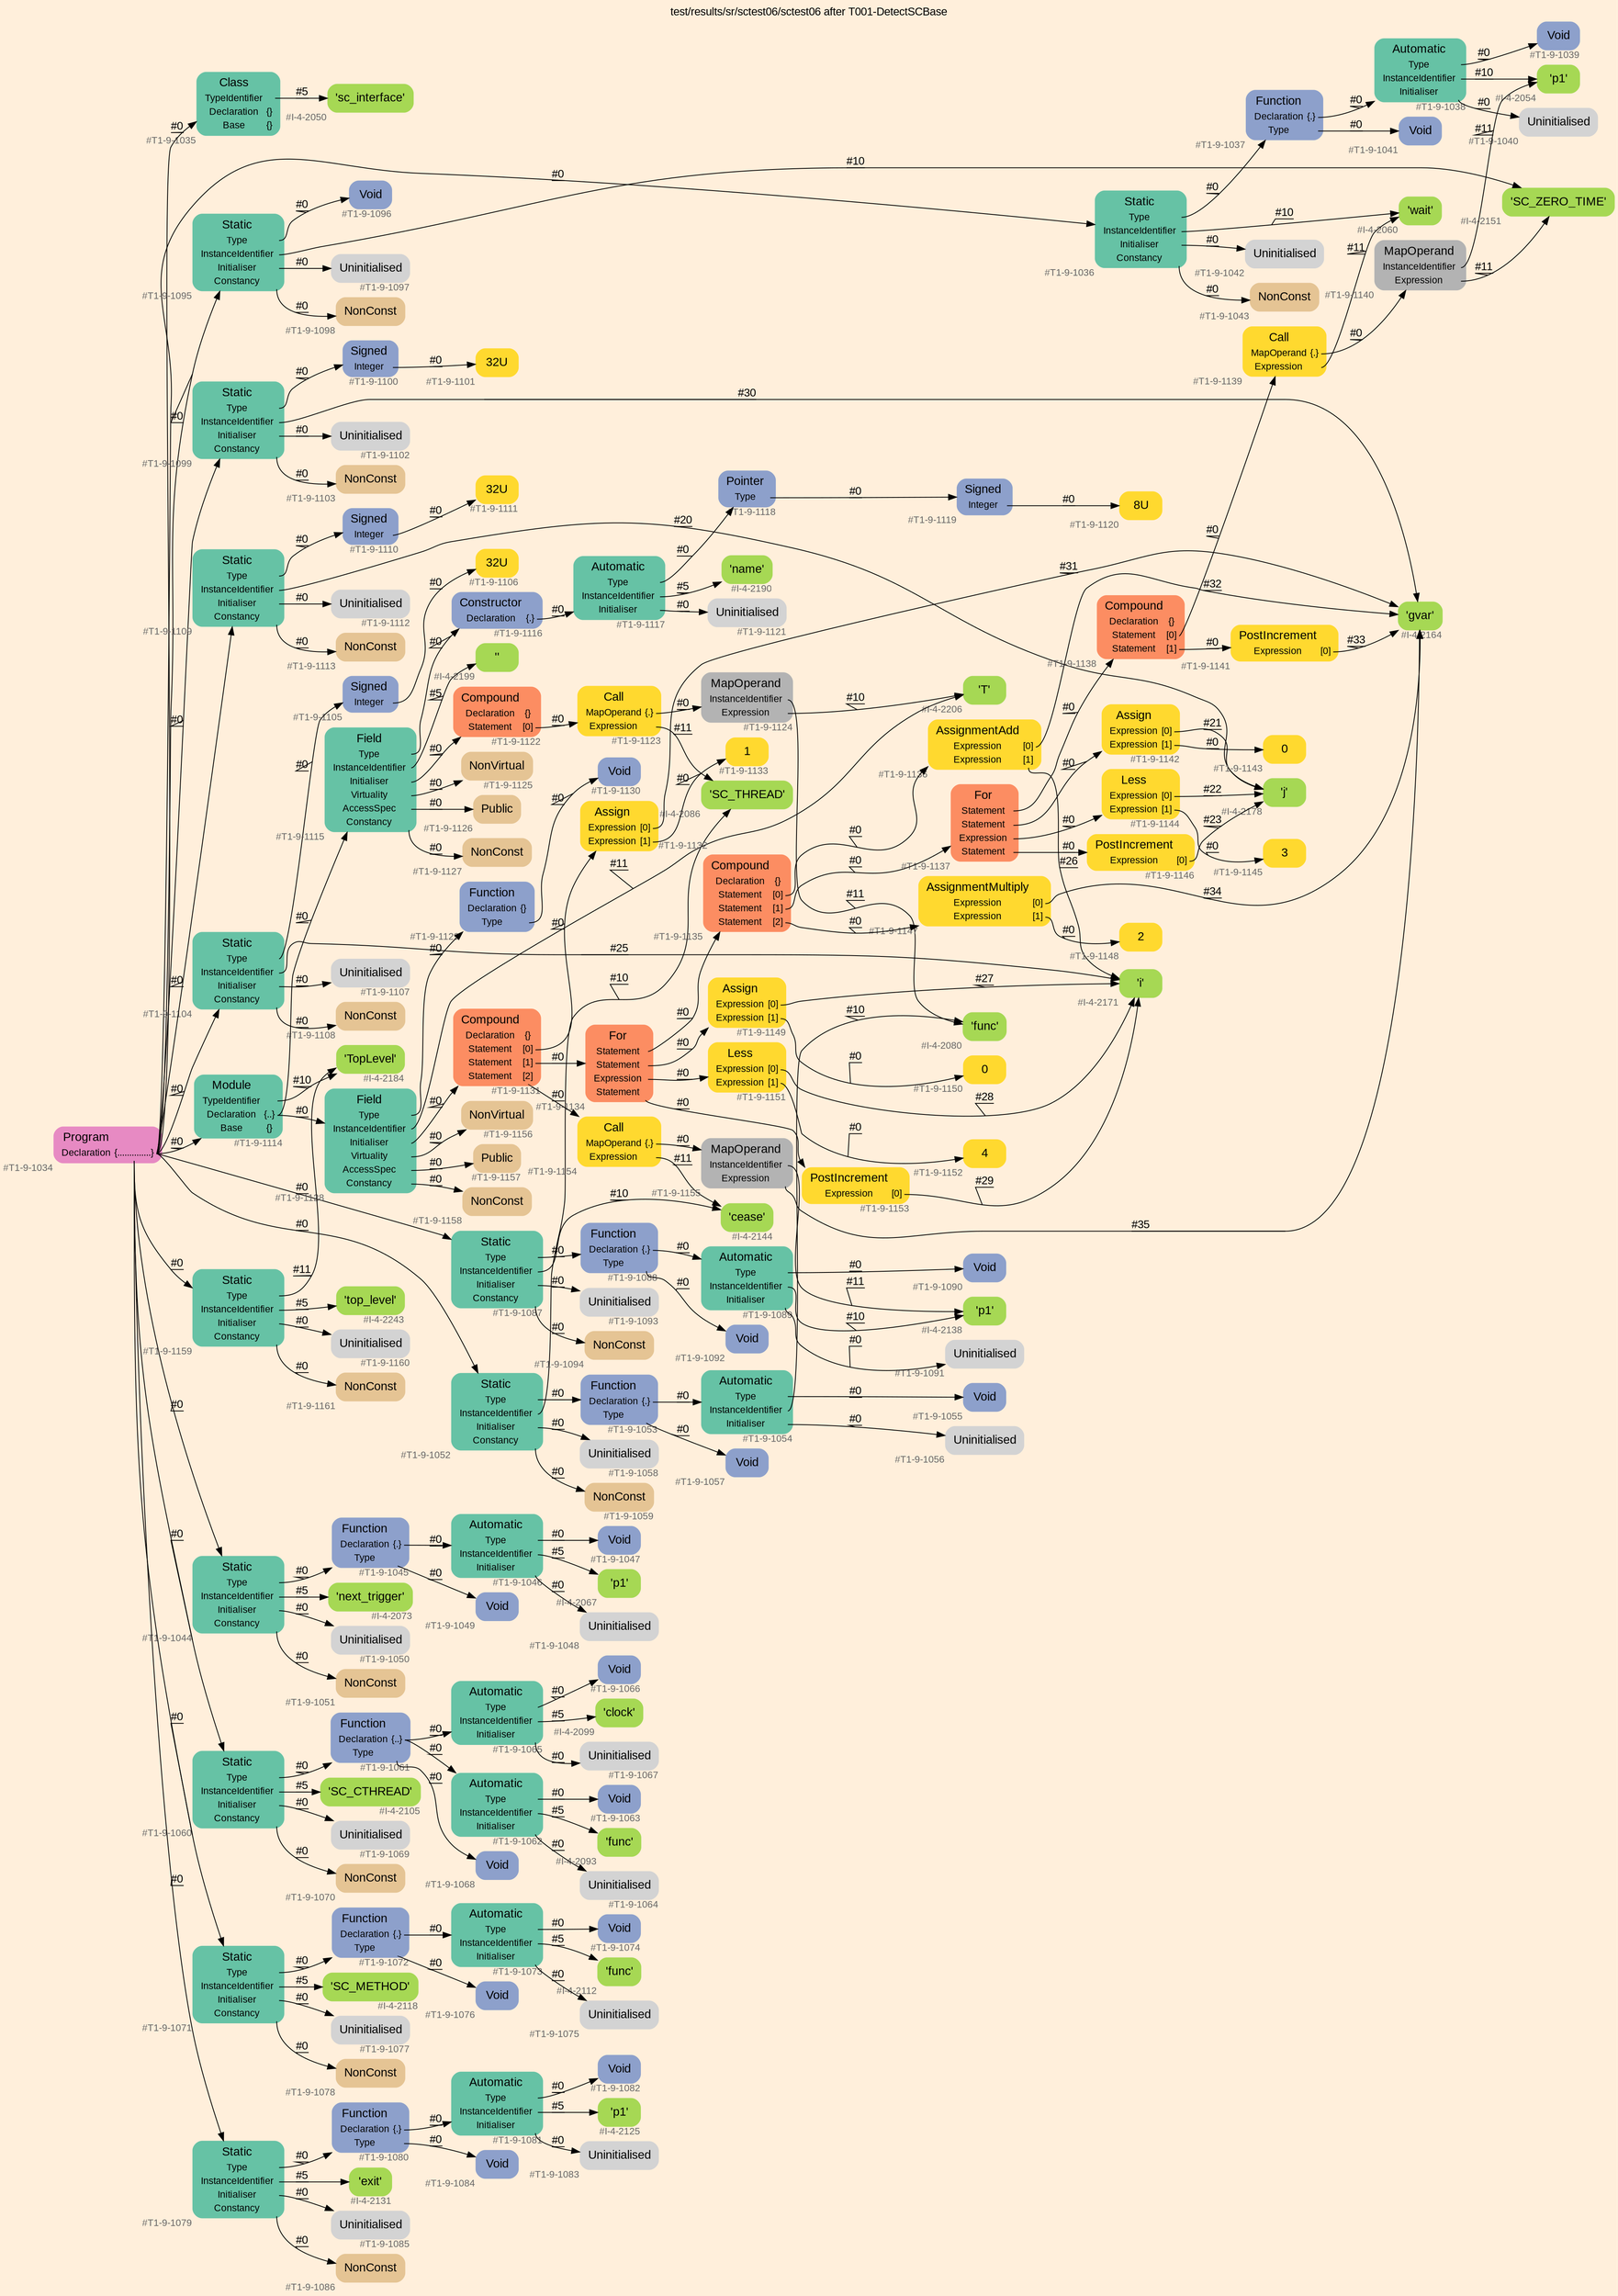 digraph "test/results/sr/sctest06/sctest06 after T001-DetectSCBase" {
label = "test/results/sr/sctest06/sctest06 after T001-DetectSCBase"
labelloc = t
graph [
    rankdir = "LR"
    ranksep = 0.3
    bgcolor = antiquewhite1
    color = black
    fontcolor = black
    fontname = "Arial"
];
node [
    fontname = "Arial"
];
edge [
    fontname = "Arial"
];

// -------------------- node figure --------------------
// -------- block #T1-9-1034 ----------
"#T1-9-1034" [
    fillcolor = "/set28/4"
    xlabel = "#T1-9-1034"
    fontsize = "12"
    fontcolor = grey40
    shape = "plaintext"
    label = <<TABLE BORDER="0" CELLBORDER="0" CELLSPACING="0">
     <TR><TD><FONT COLOR="black" POINT-SIZE="15">Program</FONT></TD></TR>
     <TR><TD><FONT COLOR="black" POINT-SIZE="12">Declaration</FONT></TD><TD PORT="port0"><FONT COLOR="black" POINT-SIZE="12">{..............}</FONT></TD></TR>
    </TABLE>>
    style = "rounded,filled"
];

// -------- block #T1-9-1035 ----------
"#T1-9-1035" [
    fillcolor = "/set28/1"
    xlabel = "#T1-9-1035"
    fontsize = "12"
    fontcolor = grey40
    shape = "plaintext"
    label = <<TABLE BORDER="0" CELLBORDER="0" CELLSPACING="0">
     <TR><TD><FONT COLOR="black" POINT-SIZE="15">Class</FONT></TD></TR>
     <TR><TD><FONT COLOR="black" POINT-SIZE="12">TypeIdentifier</FONT></TD><TD PORT="port0"></TD></TR>
     <TR><TD><FONT COLOR="black" POINT-SIZE="12">Declaration</FONT></TD><TD PORT="port1"><FONT COLOR="black" POINT-SIZE="12">{}</FONT></TD></TR>
     <TR><TD><FONT COLOR="black" POINT-SIZE="12">Base</FONT></TD><TD PORT="port2"><FONT COLOR="black" POINT-SIZE="12">{}</FONT></TD></TR>
    </TABLE>>
    style = "rounded,filled"
];

// -------- block #I-4-2050 ----------
"#I-4-2050" [
    fillcolor = "/set28/5"
    xlabel = "#I-4-2050"
    fontsize = "12"
    fontcolor = grey40
    shape = "plaintext"
    label = <<TABLE BORDER="0" CELLBORDER="0" CELLSPACING="0">
     <TR><TD><FONT COLOR="black" POINT-SIZE="15">'sc_interface'</FONT></TD></TR>
    </TABLE>>
    style = "rounded,filled"
];

// -------- block #T1-9-1036 ----------
"#T1-9-1036" [
    fillcolor = "/set28/1"
    xlabel = "#T1-9-1036"
    fontsize = "12"
    fontcolor = grey40
    shape = "plaintext"
    label = <<TABLE BORDER="0" CELLBORDER="0" CELLSPACING="0">
     <TR><TD><FONT COLOR="black" POINT-SIZE="15">Static</FONT></TD></TR>
     <TR><TD><FONT COLOR="black" POINT-SIZE="12">Type</FONT></TD><TD PORT="port0"></TD></TR>
     <TR><TD><FONT COLOR="black" POINT-SIZE="12">InstanceIdentifier</FONT></TD><TD PORT="port1"></TD></TR>
     <TR><TD><FONT COLOR="black" POINT-SIZE="12">Initialiser</FONT></TD><TD PORT="port2"></TD></TR>
     <TR><TD><FONT COLOR="black" POINT-SIZE="12">Constancy</FONT></TD><TD PORT="port3"></TD></TR>
    </TABLE>>
    style = "rounded,filled"
];

// -------- block #T1-9-1037 ----------
"#T1-9-1037" [
    fillcolor = "/set28/3"
    xlabel = "#T1-9-1037"
    fontsize = "12"
    fontcolor = grey40
    shape = "plaintext"
    label = <<TABLE BORDER="0" CELLBORDER="0" CELLSPACING="0">
     <TR><TD><FONT COLOR="black" POINT-SIZE="15">Function</FONT></TD></TR>
     <TR><TD><FONT COLOR="black" POINT-SIZE="12">Declaration</FONT></TD><TD PORT="port0"><FONT COLOR="black" POINT-SIZE="12">{.}</FONT></TD></TR>
     <TR><TD><FONT COLOR="black" POINT-SIZE="12">Type</FONT></TD><TD PORT="port1"></TD></TR>
    </TABLE>>
    style = "rounded,filled"
];

// -------- block #T1-9-1038 ----------
"#T1-9-1038" [
    fillcolor = "/set28/1"
    xlabel = "#T1-9-1038"
    fontsize = "12"
    fontcolor = grey40
    shape = "plaintext"
    label = <<TABLE BORDER="0" CELLBORDER="0" CELLSPACING="0">
     <TR><TD><FONT COLOR="black" POINT-SIZE="15">Automatic</FONT></TD></TR>
     <TR><TD><FONT COLOR="black" POINT-SIZE="12">Type</FONT></TD><TD PORT="port0"></TD></TR>
     <TR><TD><FONT COLOR="black" POINT-SIZE="12">InstanceIdentifier</FONT></TD><TD PORT="port1"></TD></TR>
     <TR><TD><FONT COLOR="black" POINT-SIZE="12">Initialiser</FONT></TD><TD PORT="port2"></TD></TR>
    </TABLE>>
    style = "rounded,filled"
];

// -------- block #T1-9-1039 ----------
"#T1-9-1039" [
    fillcolor = "/set28/3"
    xlabel = "#T1-9-1039"
    fontsize = "12"
    fontcolor = grey40
    shape = "plaintext"
    label = <<TABLE BORDER="0" CELLBORDER="0" CELLSPACING="0">
     <TR><TD><FONT COLOR="black" POINT-SIZE="15">Void</FONT></TD></TR>
    </TABLE>>
    style = "rounded,filled"
];

// -------- block #I-4-2054 ----------
"#I-4-2054" [
    fillcolor = "/set28/5"
    xlabel = "#I-4-2054"
    fontsize = "12"
    fontcolor = grey40
    shape = "plaintext"
    label = <<TABLE BORDER="0" CELLBORDER="0" CELLSPACING="0">
     <TR><TD><FONT COLOR="black" POINT-SIZE="15">'p1'</FONT></TD></TR>
    </TABLE>>
    style = "rounded,filled"
];

// -------- block #T1-9-1040 ----------
"#T1-9-1040" [
    xlabel = "#T1-9-1040"
    fontsize = "12"
    fontcolor = grey40
    shape = "plaintext"
    label = <<TABLE BORDER="0" CELLBORDER="0" CELLSPACING="0">
     <TR><TD><FONT COLOR="black" POINT-SIZE="15">Uninitialised</FONT></TD></TR>
    </TABLE>>
    style = "rounded,filled"
];

// -------- block #T1-9-1041 ----------
"#T1-9-1041" [
    fillcolor = "/set28/3"
    xlabel = "#T1-9-1041"
    fontsize = "12"
    fontcolor = grey40
    shape = "plaintext"
    label = <<TABLE BORDER="0" CELLBORDER="0" CELLSPACING="0">
     <TR><TD><FONT COLOR="black" POINT-SIZE="15">Void</FONT></TD></TR>
    </TABLE>>
    style = "rounded,filled"
];

// -------- block #I-4-2060 ----------
"#I-4-2060" [
    fillcolor = "/set28/5"
    xlabel = "#I-4-2060"
    fontsize = "12"
    fontcolor = grey40
    shape = "plaintext"
    label = <<TABLE BORDER="0" CELLBORDER="0" CELLSPACING="0">
     <TR><TD><FONT COLOR="black" POINT-SIZE="15">'wait'</FONT></TD></TR>
    </TABLE>>
    style = "rounded,filled"
];

// -------- block #T1-9-1042 ----------
"#T1-9-1042" [
    xlabel = "#T1-9-1042"
    fontsize = "12"
    fontcolor = grey40
    shape = "plaintext"
    label = <<TABLE BORDER="0" CELLBORDER="0" CELLSPACING="0">
     <TR><TD><FONT COLOR="black" POINT-SIZE="15">Uninitialised</FONT></TD></TR>
    </TABLE>>
    style = "rounded,filled"
];

// -------- block #T1-9-1043 ----------
"#T1-9-1043" [
    fillcolor = "/set28/7"
    xlabel = "#T1-9-1043"
    fontsize = "12"
    fontcolor = grey40
    shape = "plaintext"
    label = <<TABLE BORDER="0" CELLBORDER="0" CELLSPACING="0">
     <TR><TD><FONT COLOR="black" POINT-SIZE="15">NonConst</FONT></TD></TR>
    </TABLE>>
    style = "rounded,filled"
];

// -------- block #T1-9-1044 ----------
"#T1-9-1044" [
    fillcolor = "/set28/1"
    xlabel = "#T1-9-1044"
    fontsize = "12"
    fontcolor = grey40
    shape = "plaintext"
    label = <<TABLE BORDER="0" CELLBORDER="0" CELLSPACING="0">
     <TR><TD><FONT COLOR="black" POINT-SIZE="15">Static</FONT></TD></TR>
     <TR><TD><FONT COLOR="black" POINT-SIZE="12">Type</FONT></TD><TD PORT="port0"></TD></TR>
     <TR><TD><FONT COLOR="black" POINT-SIZE="12">InstanceIdentifier</FONT></TD><TD PORT="port1"></TD></TR>
     <TR><TD><FONT COLOR="black" POINT-SIZE="12">Initialiser</FONT></TD><TD PORT="port2"></TD></TR>
     <TR><TD><FONT COLOR="black" POINT-SIZE="12">Constancy</FONT></TD><TD PORT="port3"></TD></TR>
    </TABLE>>
    style = "rounded,filled"
];

// -------- block #T1-9-1045 ----------
"#T1-9-1045" [
    fillcolor = "/set28/3"
    xlabel = "#T1-9-1045"
    fontsize = "12"
    fontcolor = grey40
    shape = "plaintext"
    label = <<TABLE BORDER="0" CELLBORDER="0" CELLSPACING="0">
     <TR><TD><FONT COLOR="black" POINT-SIZE="15">Function</FONT></TD></TR>
     <TR><TD><FONT COLOR="black" POINT-SIZE="12">Declaration</FONT></TD><TD PORT="port0"><FONT COLOR="black" POINT-SIZE="12">{.}</FONT></TD></TR>
     <TR><TD><FONT COLOR="black" POINT-SIZE="12">Type</FONT></TD><TD PORT="port1"></TD></TR>
    </TABLE>>
    style = "rounded,filled"
];

// -------- block #T1-9-1046 ----------
"#T1-9-1046" [
    fillcolor = "/set28/1"
    xlabel = "#T1-9-1046"
    fontsize = "12"
    fontcolor = grey40
    shape = "plaintext"
    label = <<TABLE BORDER="0" CELLBORDER="0" CELLSPACING="0">
     <TR><TD><FONT COLOR="black" POINT-SIZE="15">Automatic</FONT></TD></TR>
     <TR><TD><FONT COLOR="black" POINT-SIZE="12">Type</FONT></TD><TD PORT="port0"></TD></TR>
     <TR><TD><FONT COLOR="black" POINT-SIZE="12">InstanceIdentifier</FONT></TD><TD PORT="port1"></TD></TR>
     <TR><TD><FONT COLOR="black" POINT-SIZE="12">Initialiser</FONT></TD><TD PORT="port2"></TD></TR>
    </TABLE>>
    style = "rounded,filled"
];

// -------- block #T1-9-1047 ----------
"#T1-9-1047" [
    fillcolor = "/set28/3"
    xlabel = "#T1-9-1047"
    fontsize = "12"
    fontcolor = grey40
    shape = "plaintext"
    label = <<TABLE BORDER="0" CELLBORDER="0" CELLSPACING="0">
     <TR><TD><FONT COLOR="black" POINT-SIZE="15">Void</FONT></TD></TR>
    </TABLE>>
    style = "rounded,filled"
];

// -------- block #I-4-2067 ----------
"#I-4-2067" [
    fillcolor = "/set28/5"
    xlabel = "#I-4-2067"
    fontsize = "12"
    fontcolor = grey40
    shape = "plaintext"
    label = <<TABLE BORDER="0" CELLBORDER="0" CELLSPACING="0">
     <TR><TD><FONT COLOR="black" POINT-SIZE="15">'p1'</FONT></TD></TR>
    </TABLE>>
    style = "rounded,filled"
];

// -------- block #T1-9-1048 ----------
"#T1-9-1048" [
    xlabel = "#T1-9-1048"
    fontsize = "12"
    fontcolor = grey40
    shape = "plaintext"
    label = <<TABLE BORDER="0" CELLBORDER="0" CELLSPACING="0">
     <TR><TD><FONT COLOR="black" POINT-SIZE="15">Uninitialised</FONT></TD></TR>
    </TABLE>>
    style = "rounded,filled"
];

// -------- block #T1-9-1049 ----------
"#T1-9-1049" [
    fillcolor = "/set28/3"
    xlabel = "#T1-9-1049"
    fontsize = "12"
    fontcolor = grey40
    shape = "plaintext"
    label = <<TABLE BORDER="0" CELLBORDER="0" CELLSPACING="0">
     <TR><TD><FONT COLOR="black" POINT-SIZE="15">Void</FONT></TD></TR>
    </TABLE>>
    style = "rounded,filled"
];

// -------- block #I-4-2073 ----------
"#I-4-2073" [
    fillcolor = "/set28/5"
    xlabel = "#I-4-2073"
    fontsize = "12"
    fontcolor = grey40
    shape = "plaintext"
    label = <<TABLE BORDER="0" CELLBORDER="0" CELLSPACING="0">
     <TR><TD><FONT COLOR="black" POINT-SIZE="15">'next_trigger'</FONT></TD></TR>
    </TABLE>>
    style = "rounded,filled"
];

// -------- block #T1-9-1050 ----------
"#T1-9-1050" [
    xlabel = "#T1-9-1050"
    fontsize = "12"
    fontcolor = grey40
    shape = "plaintext"
    label = <<TABLE BORDER="0" CELLBORDER="0" CELLSPACING="0">
     <TR><TD><FONT COLOR="black" POINT-SIZE="15">Uninitialised</FONT></TD></TR>
    </TABLE>>
    style = "rounded,filled"
];

// -------- block #T1-9-1051 ----------
"#T1-9-1051" [
    fillcolor = "/set28/7"
    xlabel = "#T1-9-1051"
    fontsize = "12"
    fontcolor = grey40
    shape = "plaintext"
    label = <<TABLE BORDER="0" CELLBORDER="0" CELLSPACING="0">
     <TR><TD><FONT COLOR="black" POINT-SIZE="15">NonConst</FONT></TD></TR>
    </TABLE>>
    style = "rounded,filled"
];

// -------- block #T1-9-1052 ----------
"#T1-9-1052" [
    fillcolor = "/set28/1"
    xlabel = "#T1-9-1052"
    fontsize = "12"
    fontcolor = grey40
    shape = "plaintext"
    label = <<TABLE BORDER="0" CELLBORDER="0" CELLSPACING="0">
     <TR><TD><FONT COLOR="black" POINT-SIZE="15">Static</FONT></TD></TR>
     <TR><TD><FONT COLOR="black" POINT-SIZE="12">Type</FONT></TD><TD PORT="port0"></TD></TR>
     <TR><TD><FONT COLOR="black" POINT-SIZE="12">InstanceIdentifier</FONT></TD><TD PORT="port1"></TD></TR>
     <TR><TD><FONT COLOR="black" POINT-SIZE="12">Initialiser</FONT></TD><TD PORT="port2"></TD></TR>
     <TR><TD><FONT COLOR="black" POINT-SIZE="12">Constancy</FONT></TD><TD PORT="port3"></TD></TR>
    </TABLE>>
    style = "rounded,filled"
];

// -------- block #T1-9-1053 ----------
"#T1-9-1053" [
    fillcolor = "/set28/3"
    xlabel = "#T1-9-1053"
    fontsize = "12"
    fontcolor = grey40
    shape = "plaintext"
    label = <<TABLE BORDER="0" CELLBORDER="0" CELLSPACING="0">
     <TR><TD><FONT COLOR="black" POINT-SIZE="15">Function</FONT></TD></TR>
     <TR><TD><FONT COLOR="black" POINT-SIZE="12">Declaration</FONT></TD><TD PORT="port0"><FONT COLOR="black" POINT-SIZE="12">{.}</FONT></TD></TR>
     <TR><TD><FONT COLOR="black" POINT-SIZE="12">Type</FONT></TD><TD PORT="port1"></TD></TR>
    </TABLE>>
    style = "rounded,filled"
];

// -------- block #T1-9-1054 ----------
"#T1-9-1054" [
    fillcolor = "/set28/1"
    xlabel = "#T1-9-1054"
    fontsize = "12"
    fontcolor = grey40
    shape = "plaintext"
    label = <<TABLE BORDER="0" CELLBORDER="0" CELLSPACING="0">
     <TR><TD><FONT COLOR="black" POINT-SIZE="15">Automatic</FONT></TD></TR>
     <TR><TD><FONT COLOR="black" POINT-SIZE="12">Type</FONT></TD><TD PORT="port0"></TD></TR>
     <TR><TD><FONT COLOR="black" POINT-SIZE="12">InstanceIdentifier</FONT></TD><TD PORT="port1"></TD></TR>
     <TR><TD><FONT COLOR="black" POINT-SIZE="12">Initialiser</FONT></TD><TD PORT="port2"></TD></TR>
    </TABLE>>
    style = "rounded,filled"
];

// -------- block #T1-9-1055 ----------
"#T1-9-1055" [
    fillcolor = "/set28/3"
    xlabel = "#T1-9-1055"
    fontsize = "12"
    fontcolor = grey40
    shape = "plaintext"
    label = <<TABLE BORDER="0" CELLBORDER="0" CELLSPACING="0">
     <TR><TD><FONT COLOR="black" POINT-SIZE="15">Void</FONT></TD></TR>
    </TABLE>>
    style = "rounded,filled"
];

// -------- block #I-4-2080 ----------
"#I-4-2080" [
    fillcolor = "/set28/5"
    xlabel = "#I-4-2080"
    fontsize = "12"
    fontcolor = grey40
    shape = "plaintext"
    label = <<TABLE BORDER="0" CELLBORDER="0" CELLSPACING="0">
     <TR><TD><FONT COLOR="black" POINT-SIZE="15">'func'</FONT></TD></TR>
    </TABLE>>
    style = "rounded,filled"
];

// -------- block #T1-9-1056 ----------
"#T1-9-1056" [
    xlabel = "#T1-9-1056"
    fontsize = "12"
    fontcolor = grey40
    shape = "plaintext"
    label = <<TABLE BORDER="0" CELLBORDER="0" CELLSPACING="0">
     <TR><TD><FONT COLOR="black" POINT-SIZE="15">Uninitialised</FONT></TD></TR>
    </TABLE>>
    style = "rounded,filled"
];

// -------- block #T1-9-1057 ----------
"#T1-9-1057" [
    fillcolor = "/set28/3"
    xlabel = "#T1-9-1057"
    fontsize = "12"
    fontcolor = grey40
    shape = "plaintext"
    label = <<TABLE BORDER="0" CELLBORDER="0" CELLSPACING="0">
     <TR><TD><FONT COLOR="black" POINT-SIZE="15">Void</FONT></TD></TR>
    </TABLE>>
    style = "rounded,filled"
];

// -------- block #I-4-2086 ----------
"#I-4-2086" [
    fillcolor = "/set28/5"
    xlabel = "#I-4-2086"
    fontsize = "12"
    fontcolor = grey40
    shape = "plaintext"
    label = <<TABLE BORDER="0" CELLBORDER="0" CELLSPACING="0">
     <TR><TD><FONT COLOR="black" POINT-SIZE="15">'SC_THREAD'</FONT></TD></TR>
    </TABLE>>
    style = "rounded,filled"
];

// -------- block #T1-9-1058 ----------
"#T1-9-1058" [
    xlabel = "#T1-9-1058"
    fontsize = "12"
    fontcolor = grey40
    shape = "plaintext"
    label = <<TABLE BORDER="0" CELLBORDER="0" CELLSPACING="0">
     <TR><TD><FONT COLOR="black" POINT-SIZE="15">Uninitialised</FONT></TD></TR>
    </TABLE>>
    style = "rounded,filled"
];

// -------- block #T1-9-1059 ----------
"#T1-9-1059" [
    fillcolor = "/set28/7"
    xlabel = "#T1-9-1059"
    fontsize = "12"
    fontcolor = grey40
    shape = "plaintext"
    label = <<TABLE BORDER="0" CELLBORDER="0" CELLSPACING="0">
     <TR><TD><FONT COLOR="black" POINT-SIZE="15">NonConst</FONT></TD></TR>
    </TABLE>>
    style = "rounded,filled"
];

// -------- block #T1-9-1060 ----------
"#T1-9-1060" [
    fillcolor = "/set28/1"
    xlabel = "#T1-9-1060"
    fontsize = "12"
    fontcolor = grey40
    shape = "plaintext"
    label = <<TABLE BORDER="0" CELLBORDER="0" CELLSPACING="0">
     <TR><TD><FONT COLOR="black" POINT-SIZE="15">Static</FONT></TD></TR>
     <TR><TD><FONT COLOR="black" POINT-SIZE="12">Type</FONT></TD><TD PORT="port0"></TD></TR>
     <TR><TD><FONT COLOR="black" POINT-SIZE="12">InstanceIdentifier</FONT></TD><TD PORT="port1"></TD></TR>
     <TR><TD><FONT COLOR="black" POINT-SIZE="12">Initialiser</FONT></TD><TD PORT="port2"></TD></TR>
     <TR><TD><FONT COLOR="black" POINT-SIZE="12">Constancy</FONT></TD><TD PORT="port3"></TD></TR>
    </TABLE>>
    style = "rounded,filled"
];

// -------- block #T1-9-1061 ----------
"#T1-9-1061" [
    fillcolor = "/set28/3"
    xlabel = "#T1-9-1061"
    fontsize = "12"
    fontcolor = grey40
    shape = "plaintext"
    label = <<TABLE BORDER="0" CELLBORDER="0" CELLSPACING="0">
     <TR><TD><FONT COLOR="black" POINT-SIZE="15">Function</FONT></TD></TR>
     <TR><TD><FONT COLOR="black" POINT-SIZE="12">Declaration</FONT></TD><TD PORT="port0"><FONT COLOR="black" POINT-SIZE="12">{..}</FONT></TD></TR>
     <TR><TD><FONT COLOR="black" POINT-SIZE="12">Type</FONT></TD><TD PORT="port1"></TD></TR>
    </TABLE>>
    style = "rounded,filled"
];

// -------- block #T1-9-1062 ----------
"#T1-9-1062" [
    fillcolor = "/set28/1"
    xlabel = "#T1-9-1062"
    fontsize = "12"
    fontcolor = grey40
    shape = "plaintext"
    label = <<TABLE BORDER="0" CELLBORDER="0" CELLSPACING="0">
     <TR><TD><FONT COLOR="black" POINT-SIZE="15">Automatic</FONT></TD></TR>
     <TR><TD><FONT COLOR="black" POINT-SIZE="12">Type</FONT></TD><TD PORT="port0"></TD></TR>
     <TR><TD><FONT COLOR="black" POINT-SIZE="12">InstanceIdentifier</FONT></TD><TD PORT="port1"></TD></TR>
     <TR><TD><FONT COLOR="black" POINT-SIZE="12">Initialiser</FONT></TD><TD PORT="port2"></TD></TR>
    </TABLE>>
    style = "rounded,filled"
];

// -------- block #T1-9-1063 ----------
"#T1-9-1063" [
    fillcolor = "/set28/3"
    xlabel = "#T1-9-1063"
    fontsize = "12"
    fontcolor = grey40
    shape = "plaintext"
    label = <<TABLE BORDER="0" CELLBORDER="0" CELLSPACING="0">
     <TR><TD><FONT COLOR="black" POINT-SIZE="15">Void</FONT></TD></TR>
    </TABLE>>
    style = "rounded,filled"
];

// -------- block #I-4-2093 ----------
"#I-4-2093" [
    fillcolor = "/set28/5"
    xlabel = "#I-4-2093"
    fontsize = "12"
    fontcolor = grey40
    shape = "plaintext"
    label = <<TABLE BORDER="0" CELLBORDER="0" CELLSPACING="0">
     <TR><TD><FONT COLOR="black" POINT-SIZE="15">'func'</FONT></TD></TR>
    </TABLE>>
    style = "rounded,filled"
];

// -------- block #T1-9-1064 ----------
"#T1-9-1064" [
    xlabel = "#T1-9-1064"
    fontsize = "12"
    fontcolor = grey40
    shape = "plaintext"
    label = <<TABLE BORDER="0" CELLBORDER="0" CELLSPACING="0">
     <TR><TD><FONT COLOR="black" POINT-SIZE="15">Uninitialised</FONT></TD></TR>
    </TABLE>>
    style = "rounded,filled"
];

// -------- block #T1-9-1065 ----------
"#T1-9-1065" [
    fillcolor = "/set28/1"
    xlabel = "#T1-9-1065"
    fontsize = "12"
    fontcolor = grey40
    shape = "plaintext"
    label = <<TABLE BORDER="0" CELLBORDER="0" CELLSPACING="0">
     <TR><TD><FONT COLOR="black" POINT-SIZE="15">Automatic</FONT></TD></TR>
     <TR><TD><FONT COLOR="black" POINT-SIZE="12">Type</FONT></TD><TD PORT="port0"></TD></TR>
     <TR><TD><FONT COLOR="black" POINT-SIZE="12">InstanceIdentifier</FONT></TD><TD PORT="port1"></TD></TR>
     <TR><TD><FONT COLOR="black" POINT-SIZE="12">Initialiser</FONT></TD><TD PORT="port2"></TD></TR>
    </TABLE>>
    style = "rounded,filled"
];

// -------- block #T1-9-1066 ----------
"#T1-9-1066" [
    fillcolor = "/set28/3"
    xlabel = "#T1-9-1066"
    fontsize = "12"
    fontcolor = grey40
    shape = "plaintext"
    label = <<TABLE BORDER="0" CELLBORDER="0" CELLSPACING="0">
     <TR><TD><FONT COLOR="black" POINT-SIZE="15">Void</FONT></TD></TR>
    </TABLE>>
    style = "rounded,filled"
];

// -------- block #I-4-2099 ----------
"#I-4-2099" [
    fillcolor = "/set28/5"
    xlabel = "#I-4-2099"
    fontsize = "12"
    fontcolor = grey40
    shape = "plaintext"
    label = <<TABLE BORDER="0" CELLBORDER="0" CELLSPACING="0">
     <TR><TD><FONT COLOR="black" POINT-SIZE="15">'clock'</FONT></TD></TR>
    </TABLE>>
    style = "rounded,filled"
];

// -------- block #T1-9-1067 ----------
"#T1-9-1067" [
    xlabel = "#T1-9-1067"
    fontsize = "12"
    fontcolor = grey40
    shape = "plaintext"
    label = <<TABLE BORDER="0" CELLBORDER="0" CELLSPACING="0">
     <TR><TD><FONT COLOR="black" POINT-SIZE="15">Uninitialised</FONT></TD></TR>
    </TABLE>>
    style = "rounded,filled"
];

// -------- block #T1-9-1068 ----------
"#T1-9-1068" [
    fillcolor = "/set28/3"
    xlabel = "#T1-9-1068"
    fontsize = "12"
    fontcolor = grey40
    shape = "plaintext"
    label = <<TABLE BORDER="0" CELLBORDER="0" CELLSPACING="0">
     <TR><TD><FONT COLOR="black" POINT-SIZE="15">Void</FONT></TD></TR>
    </TABLE>>
    style = "rounded,filled"
];

// -------- block #I-4-2105 ----------
"#I-4-2105" [
    fillcolor = "/set28/5"
    xlabel = "#I-4-2105"
    fontsize = "12"
    fontcolor = grey40
    shape = "plaintext"
    label = <<TABLE BORDER="0" CELLBORDER="0" CELLSPACING="0">
     <TR><TD><FONT COLOR="black" POINT-SIZE="15">'SC_CTHREAD'</FONT></TD></TR>
    </TABLE>>
    style = "rounded,filled"
];

// -------- block #T1-9-1069 ----------
"#T1-9-1069" [
    xlabel = "#T1-9-1069"
    fontsize = "12"
    fontcolor = grey40
    shape = "plaintext"
    label = <<TABLE BORDER="0" CELLBORDER="0" CELLSPACING="0">
     <TR><TD><FONT COLOR="black" POINT-SIZE="15">Uninitialised</FONT></TD></TR>
    </TABLE>>
    style = "rounded,filled"
];

// -------- block #T1-9-1070 ----------
"#T1-9-1070" [
    fillcolor = "/set28/7"
    xlabel = "#T1-9-1070"
    fontsize = "12"
    fontcolor = grey40
    shape = "plaintext"
    label = <<TABLE BORDER="0" CELLBORDER="0" CELLSPACING="0">
     <TR><TD><FONT COLOR="black" POINT-SIZE="15">NonConst</FONT></TD></TR>
    </TABLE>>
    style = "rounded,filled"
];

// -------- block #T1-9-1071 ----------
"#T1-9-1071" [
    fillcolor = "/set28/1"
    xlabel = "#T1-9-1071"
    fontsize = "12"
    fontcolor = grey40
    shape = "plaintext"
    label = <<TABLE BORDER="0" CELLBORDER="0" CELLSPACING="0">
     <TR><TD><FONT COLOR="black" POINT-SIZE="15">Static</FONT></TD></TR>
     <TR><TD><FONT COLOR="black" POINT-SIZE="12">Type</FONT></TD><TD PORT="port0"></TD></TR>
     <TR><TD><FONT COLOR="black" POINT-SIZE="12">InstanceIdentifier</FONT></TD><TD PORT="port1"></TD></TR>
     <TR><TD><FONT COLOR="black" POINT-SIZE="12">Initialiser</FONT></TD><TD PORT="port2"></TD></TR>
     <TR><TD><FONT COLOR="black" POINT-SIZE="12">Constancy</FONT></TD><TD PORT="port3"></TD></TR>
    </TABLE>>
    style = "rounded,filled"
];

// -------- block #T1-9-1072 ----------
"#T1-9-1072" [
    fillcolor = "/set28/3"
    xlabel = "#T1-9-1072"
    fontsize = "12"
    fontcolor = grey40
    shape = "plaintext"
    label = <<TABLE BORDER="0" CELLBORDER="0" CELLSPACING="0">
     <TR><TD><FONT COLOR="black" POINT-SIZE="15">Function</FONT></TD></TR>
     <TR><TD><FONT COLOR="black" POINT-SIZE="12">Declaration</FONT></TD><TD PORT="port0"><FONT COLOR="black" POINT-SIZE="12">{.}</FONT></TD></TR>
     <TR><TD><FONT COLOR="black" POINT-SIZE="12">Type</FONT></TD><TD PORT="port1"></TD></TR>
    </TABLE>>
    style = "rounded,filled"
];

// -------- block #T1-9-1073 ----------
"#T1-9-1073" [
    fillcolor = "/set28/1"
    xlabel = "#T1-9-1073"
    fontsize = "12"
    fontcolor = grey40
    shape = "plaintext"
    label = <<TABLE BORDER="0" CELLBORDER="0" CELLSPACING="0">
     <TR><TD><FONT COLOR="black" POINT-SIZE="15">Automatic</FONT></TD></TR>
     <TR><TD><FONT COLOR="black" POINT-SIZE="12">Type</FONT></TD><TD PORT="port0"></TD></TR>
     <TR><TD><FONT COLOR="black" POINT-SIZE="12">InstanceIdentifier</FONT></TD><TD PORT="port1"></TD></TR>
     <TR><TD><FONT COLOR="black" POINT-SIZE="12">Initialiser</FONT></TD><TD PORT="port2"></TD></TR>
    </TABLE>>
    style = "rounded,filled"
];

// -------- block #T1-9-1074 ----------
"#T1-9-1074" [
    fillcolor = "/set28/3"
    xlabel = "#T1-9-1074"
    fontsize = "12"
    fontcolor = grey40
    shape = "plaintext"
    label = <<TABLE BORDER="0" CELLBORDER="0" CELLSPACING="0">
     <TR><TD><FONT COLOR="black" POINT-SIZE="15">Void</FONT></TD></TR>
    </TABLE>>
    style = "rounded,filled"
];

// -------- block #I-4-2112 ----------
"#I-4-2112" [
    fillcolor = "/set28/5"
    xlabel = "#I-4-2112"
    fontsize = "12"
    fontcolor = grey40
    shape = "plaintext"
    label = <<TABLE BORDER="0" CELLBORDER="0" CELLSPACING="0">
     <TR><TD><FONT COLOR="black" POINT-SIZE="15">'func'</FONT></TD></TR>
    </TABLE>>
    style = "rounded,filled"
];

// -------- block #T1-9-1075 ----------
"#T1-9-1075" [
    xlabel = "#T1-9-1075"
    fontsize = "12"
    fontcolor = grey40
    shape = "plaintext"
    label = <<TABLE BORDER="0" CELLBORDER="0" CELLSPACING="0">
     <TR><TD><FONT COLOR="black" POINT-SIZE="15">Uninitialised</FONT></TD></TR>
    </TABLE>>
    style = "rounded,filled"
];

// -------- block #T1-9-1076 ----------
"#T1-9-1076" [
    fillcolor = "/set28/3"
    xlabel = "#T1-9-1076"
    fontsize = "12"
    fontcolor = grey40
    shape = "plaintext"
    label = <<TABLE BORDER="0" CELLBORDER="0" CELLSPACING="0">
     <TR><TD><FONT COLOR="black" POINT-SIZE="15">Void</FONT></TD></TR>
    </TABLE>>
    style = "rounded,filled"
];

// -------- block #I-4-2118 ----------
"#I-4-2118" [
    fillcolor = "/set28/5"
    xlabel = "#I-4-2118"
    fontsize = "12"
    fontcolor = grey40
    shape = "plaintext"
    label = <<TABLE BORDER="0" CELLBORDER="0" CELLSPACING="0">
     <TR><TD><FONT COLOR="black" POINT-SIZE="15">'SC_METHOD'</FONT></TD></TR>
    </TABLE>>
    style = "rounded,filled"
];

// -------- block #T1-9-1077 ----------
"#T1-9-1077" [
    xlabel = "#T1-9-1077"
    fontsize = "12"
    fontcolor = grey40
    shape = "plaintext"
    label = <<TABLE BORDER="0" CELLBORDER="0" CELLSPACING="0">
     <TR><TD><FONT COLOR="black" POINT-SIZE="15">Uninitialised</FONT></TD></TR>
    </TABLE>>
    style = "rounded,filled"
];

// -------- block #T1-9-1078 ----------
"#T1-9-1078" [
    fillcolor = "/set28/7"
    xlabel = "#T1-9-1078"
    fontsize = "12"
    fontcolor = grey40
    shape = "plaintext"
    label = <<TABLE BORDER="0" CELLBORDER="0" CELLSPACING="0">
     <TR><TD><FONT COLOR="black" POINT-SIZE="15">NonConst</FONT></TD></TR>
    </TABLE>>
    style = "rounded,filled"
];

// -------- block #T1-9-1079 ----------
"#T1-9-1079" [
    fillcolor = "/set28/1"
    xlabel = "#T1-9-1079"
    fontsize = "12"
    fontcolor = grey40
    shape = "plaintext"
    label = <<TABLE BORDER="0" CELLBORDER="0" CELLSPACING="0">
     <TR><TD><FONT COLOR="black" POINT-SIZE="15">Static</FONT></TD></TR>
     <TR><TD><FONT COLOR="black" POINT-SIZE="12">Type</FONT></TD><TD PORT="port0"></TD></TR>
     <TR><TD><FONT COLOR="black" POINT-SIZE="12">InstanceIdentifier</FONT></TD><TD PORT="port1"></TD></TR>
     <TR><TD><FONT COLOR="black" POINT-SIZE="12">Initialiser</FONT></TD><TD PORT="port2"></TD></TR>
     <TR><TD><FONT COLOR="black" POINT-SIZE="12">Constancy</FONT></TD><TD PORT="port3"></TD></TR>
    </TABLE>>
    style = "rounded,filled"
];

// -------- block #T1-9-1080 ----------
"#T1-9-1080" [
    fillcolor = "/set28/3"
    xlabel = "#T1-9-1080"
    fontsize = "12"
    fontcolor = grey40
    shape = "plaintext"
    label = <<TABLE BORDER="0" CELLBORDER="0" CELLSPACING="0">
     <TR><TD><FONT COLOR="black" POINT-SIZE="15">Function</FONT></TD></TR>
     <TR><TD><FONT COLOR="black" POINT-SIZE="12">Declaration</FONT></TD><TD PORT="port0"><FONT COLOR="black" POINT-SIZE="12">{.}</FONT></TD></TR>
     <TR><TD><FONT COLOR="black" POINT-SIZE="12">Type</FONT></TD><TD PORT="port1"></TD></TR>
    </TABLE>>
    style = "rounded,filled"
];

// -------- block #T1-9-1081 ----------
"#T1-9-1081" [
    fillcolor = "/set28/1"
    xlabel = "#T1-9-1081"
    fontsize = "12"
    fontcolor = grey40
    shape = "plaintext"
    label = <<TABLE BORDER="0" CELLBORDER="0" CELLSPACING="0">
     <TR><TD><FONT COLOR="black" POINT-SIZE="15">Automatic</FONT></TD></TR>
     <TR><TD><FONT COLOR="black" POINT-SIZE="12">Type</FONT></TD><TD PORT="port0"></TD></TR>
     <TR><TD><FONT COLOR="black" POINT-SIZE="12">InstanceIdentifier</FONT></TD><TD PORT="port1"></TD></TR>
     <TR><TD><FONT COLOR="black" POINT-SIZE="12">Initialiser</FONT></TD><TD PORT="port2"></TD></TR>
    </TABLE>>
    style = "rounded,filled"
];

// -------- block #T1-9-1082 ----------
"#T1-9-1082" [
    fillcolor = "/set28/3"
    xlabel = "#T1-9-1082"
    fontsize = "12"
    fontcolor = grey40
    shape = "plaintext"
    label = <<TABLE BORDER="0" CELLBORDER="0" CELLSPACING="0">
     <TR><TD><FONT COLOR="black" POINT-SIZE="15">Void</FONT></TD></TR>
    </TABLE>>
    style = "rounded,filled"
];

// -------- block #I-4-2125 ----------
"#I-4-2125" [
    fillcolor = "/set28/5"
    xlabel = "#I-4-2125"
    fontsize = "12"
    fontcolor = grey40
    shape = "plaintext"
    label = <<TABLE BORDER="0" CELLBORDER="0" CELLSPACING="0">
     <TR><TD><FONT COLOR="black" POINT-SIZE="15">'p1'</FONT></TD></TR>
    </TABLE>>
    style = "rounded,filled"
];

// -------- block #T1-9-1083 ----------
"#T1-9-1083" [
    xlabel = "#T1-9-1083"
    fontsize = "12"
    fontcolor = grey40
    shape = "plaintext"
    label = <<TABLE BORDER="0" CELLBORDER="0" CELLSPACING="0">
     <TR><TD><FONT COLOR="black" POINT-SIZE="15">Uninitialised</FONT></TD></TR>
    </TABLE>>
    style = "rounded,filled"
];

// -------- block #T1-9-1084 ----------
"#T1-9-1084" [
    fillcolor = "/set28/3"
    xlabel = "#T1-9-1084"
    fontsize = "12"
    fontcolor = grey40
    shape = "plaintext"
    label = <<TABLE BORDER="0" CELLBORDER="0" CELLSPACING="0">
     <TR><TD><FONT COLOR="black" POINT-SIZE="15">Void</FONT></TD></TR>
    </TABLE>>
    style = "rounded,filled"
];

// -------- block #I-4-2131 ----------
"#I-4-2131" [
    fillcolor = "/set28/5"
    xlabel = "#I-4-2131"
    fontsize = "12"
    fontcolor = grey40
    shape = "plaintext"
    label = <<TABLE BORDER="0" CELLBORDER="0" CELLSPACING="0">
     <TR><TD><FONT COLOR="black" POINT-SIZE="15">'exit'</FONT></TD></TR>
    </TABLE>>
    style = "rounded,filled"
];

// -------- block #T1-9-1085 ----------
"#T1-9-1085" [
    xlabel = "#T1-9-1085"
    fontsize = "12"
    fontcolor = grey40
    shape = "plaintext"
    label = <<TABLE BORDER="0" CELLBORDER="0" CELLSPACING="0">
     <TR><TD><FONT COLOR="black" POINT-SIZE="15">Uninitialised</FONT></TD></TR>
    </TABLE>>
    style = "rounded,filled"
];

// -------- block #T1-9-1086 ----------
"#T1-9-1086" [
    fillcolor = "/set28/7"
    xlabel = "#T1-9-1086"
    fontsize = "12"
    fontcolor = grey40
    shape = "plaintext"
    label = <<TABLE BORDER="0" CELLBORDER="0" CELLSPACING="0">
     <TR><TD><FONT COLOR="black" POINT-SIZE="15">NonConst</FONT></TD></TR>
    </TABLE>>
    style = "rounded,filled"
];

// -------- block #T1-9-1087 ----------
"#T1-9-1087" [
    fillcolor = "/set28/1"
    xlabel = "#T1-9-1087"
    fontsize = "12"
    fontcolor = grey40
    shape = "plaintext"
    label = <<TABLE BORDER="0" CELLBORDER="0" CELLSPACING="0">
     <TR><TD><FONT COLOR="black" POINT-SIZE="15">Static</FONT></TD></TR>
     <TR><TD><FONT COLOR="black" POINT-SIZE="12">Type</FONT></TD><TD PORT="port0"></TD></TR>
     <TR><TD><FONT COLOR="black" POINT-SIZE="12">InstanceIdentifier</FONT></TD><TD PORT="port1"></TD></TR>
     <TR><TD><FONT COLOR="black" POINT-SIZE="12">Initialiser</FONT></TD><TD PORT="port2"></TD></TR>
     <TR><TD><FONT COLOR="black" POINT-SIZE="12">Constancy</FONT></TD><TD PORT="port3"></TD></TR>
    </TABLE>>
    style = "rounded,filled"
];

// -------- block #T1-9-1088 ----------
"#T1-9-1088" [
    fillcolor = "/set28/3"
    xlabel = "#T1-9-1088"
    fontsize = "12"
    fontcolor = grey40
    shape = "plaintext"
    label = <<TABLE BORDER="0" CELLBORDER="0" CELLSPACING="0">
     <TR><TD><FONT COLOR="black" POINT-SIZE="15">Function</FONT></TD></TR>
     <TR><TD><FONT COLOR="black" POINT-SIZE="12">Declaration</FONT></TD><TD PORT="port0"><FONT COLOR="black" POINT-SIZE="12">{.}</FONT></TD></TR>
     <TR><TD><FONT COLOR="black" POINT-SIZE="12">Type</FONT></TD><TD PORT="port1"></TD></TR>
    </TABLE>>
    style = "rounded,filled"
];

// -------- block #T1-9-1089 ----------
"#T1-9-1089" [
    fillcolor = "/set28/1"
    xlabel = "#T1-9-1089"
    fontsize = "12"
    fontcolor = grey40
    shape = "plaintext"
    label = <<TABLE BORDER="0" CELLBORDER="0" CELLSPACING="0">
     <TR><TD><FONT COLOR="black" POINT-SIZE="15">Automatic</FONT></TD></TR>
     <TR><TD><FONT COLOR="black" POINT-SIZE="12">Type</FONT></TD><TD PORT="port0"></TD></TR>
     <TR><TD><FONT COLOR="black" POINT-SIZE="12">InstanceIdentifier</FONT></TD><TD PORT="port1"></TD></TR>
     <TR><TD><FONT COLOR="black" POINT-SIZE="12">Initialiser</FONT></TD><TD PORT="port2"></TD></TR>
    </TABLE>>
    style = "rounded,filled"
];

// -------- block #T1-9-1090 ----------
"#T1-9-1090" [
    fillcolor = "/set28/3"
    xlabel = "#T1-9-1090"
    fontsize = "12"
    fontcolor = grey40
    shape = "plaintext"
    label = <<TABLE BORDER="0" CELLBORDER="0" CELLSPACING="0">
     <TR><TD><FONT COLOR="black" POINT-SIZE="15">Void</FONT></TD></TR>
    </TABLE>>
    style = "rounded,filled"
];

// -------- block #I-4-2138 ----------
"#I-4-2138" [
    fillcolor = "/set28/5"
    xlabel = "#I-4-2138"
    fontsize = "12"
    fontcolor = grey40
    shape = "plaintext"
    label = <<TABLE BORDER="0" CELLBORDER="0" CELLSPACING="0">
     <TR><TD><FONT COLOR="black" POINT-SIZE="15">'p1'</FONT></TD></TR>
    </TABLE>>
    style = "rounded,filled"
];

// -------- block #T1-9-1091 ----------
"#T1-9-1091" [
    xlabel = "#T1-9-1091"
    fontsize = "12"
    fontcolor = grey40
    shape = "plaintext"
    label = <<TABLE BORDER="0" CELLBORDER="0" CELLSPACING="0">
     <TR><TD><FONT COLOR="black" POINT-SIZE="15">Uninitialised</FONT></TD></TR>
    </TABLE>>
    style = "rounded,filled"
];

// -------- block #T1-9-1092 ----------
"#T1-9-1092" [
    fillcolor = "/set28/3"
    xlabel = "#T1-9-1092"
    fontsize = "12"
    fontcolor = grey40
    shape = "plaintext"
    label = <<TABLE BORDER="0" CELLBORDER="0" CELLSPACING="0">
     <TR><TD><FONT COLOR="black" POINT-SIZE="15">Void</FONT></TD></TR>
    </TABLE>>
    style = "rounded,filled"
];

// -------- block #I-4-2144 ----------
"#I-4-2144" [
    fillcolor = "/set28/5"
    xlabel = "#I-4-2144"
    fontsize = "12"
    fontcolor = grey40
    shape = "plaintext"
    label = <<TABLE BORDER="0" CELLBORDER="0" CELLSPACING="0">
     <TR><TD><FONT COLOR="black" POINT-SIZE="15">'cease'</FONT></TD></TR>
    </TABLE>>
    style = "rounded,filled"
];

// -------- block #T1-9-1093 ----------
"#T1-9-1093" [
    xlabel = "#T1-9-1093"
    fontsize = "12"
    fontcolor = grey40
    shape = "plaintext"
    label = <<TABLE BORDER="0" CELLBORDER="0" CELLSPACING="0">
     <TR><TD><FONT COLOR="black" POINT-SIZE="15">Uninitialised</FONT></TD></TR>
    </TABLE>>
    style = "rounded,filled"
];

// -------- block #T1-9-1094 ----------
"#T1-9-1094" [
    fillcolor = "/set28/7"
    xlabel = "#T1-9-1094"
    fontsize = "12"
    fontcolor = grey40
    shape = "plaintext"
    label = <<TABLE BORDER="0" CELLBORDER="0" CELLSPACING="0">
     <TR><TD><FONT COLOR="black" POINT-SIZE="15">NonConst</FONT></TD></TR>
    </TABLE>>
    style = "rounded,filled"
];

// -------- block #T1-9-1095 ----------
"#T1-9-1095" [
    fillcolor = "/set28/1"
    xlabel = "#T1-9-1095"
    fontsize = "12"
    fontcolor = grey40
    shape = "plaintext"
    label = <<TABLE BORDER="0" CELLBORDER="0" CELLSPACING="0">
     <TR><TD><FONT COLOR="black" POINT-SIZE="15">Static</FONT></TD></TR>
     <TR><TD><FONT COLOR="black" POINT-SIZE="12">Type</FONT></TD><TD PORT="port0"></TD></TR>
     <TR><TD><FONT COLOR="black" POINT-SIZE="12">InstanceIdentifier</FONT></TD><TD PORT="port1"></TD></TR>
     <TR><TD><FONT COLOR="black" POINT-SIZE="12">Initialiser</FONT></TD><TD PORT="port2"></TD></TR>
     <TR><TD><FONT COLOR="black" POINT-SIZE="12">Constancy</FONT></TD><TD PORT="port3"></TD></TR>
    </TABLE>>
    style = "rounded,filled"
];

// -------- block #T1-9-1096 ----------
"#T1-9-1096" [
    fillcolor = "/set28/3"
    xlabel = "#T1-9-1096"
    fontsize = "12"
    fontcolor = grey40
    shape = "plaintext"
    label = <<TABLE BORDER="0" CELLBORDER="0" CELLSPACING="0">
     <TR><TD><FONT COLOR="black" POINT-SIZE="15">Void</FONT></TD></TR>
    </TABLE>>
    style = "rounded,filled"
];

// -------- block #I-4-2151 ----------
"#I-4-2151" [
    fillcolor = "/set28/5"
    xlabel = "#I-4-2151"
    fontsize = "12"
    fontcolor = grey40
    shape = "plaintext"
    label = <<TABLE BORDER="0" CELLBORDER="0" CELLSPACING="0">
     <TR><TD><FONT COLOR="black" POINT-SIZE="15">'SC_ZERO_TIME'</FONT></TD></TR>
    </TABLE>>
    style = "rounded,filled"
];

// -------- block #T1-9-1097 ----------
"#T1-9-1097" [
    xlabel = "#T1-9-1097"
    fontsize = "12"
    fontcolor = grey40
    shape = "plaintext"
    label = <<TABLE BORDER="0" CELLBORDER="0" CELLSPACING="0">
     <TR><TD><FONT COLOR="black" POINT-SIZE="15">Uninitialised</FONT></TD></TR>
    </TABLE>>
    style = "rounded,filled"
];

// -------- block #T1-9-1098 ----------
"#T1-9-1098" [
    fillcolor = "/set28/7"
    xlabel = "#T1-9-1098"
    fontsize = "12"
    fontcolor = grey40
    shape = "plaintext"
    label = <<TABLE BORDER="0" CELLBORDER="0" CELLSPACING="0">
     <TR><TD><FONT COLOR="black" POINT-SIZE="15">NonConst</FONT></TD></TR>
    </TABLE>>
    style = "rounded,filled"
];

// -------- block #T1-9-1099 ----------
"#T1-9-1099" [
    fillcolor = "/set28/1"
    xlabel = "#T1-9-1099"
    fontsize = "12"
    fontcolor = grey40
    shape = "plaintext"
    label = <<TABLE BORDER="0" CELLBORDER="0" CELLSPACING="0">
     <TR><TD><FONT COLOR="black" POINT-SIZE="15">Static</FONT></TD></TR>
     <TR><TD><FONT COLOR="black" POINT-SIZE="12">Type</FONT></TD><TD PORT="port0"></TD></TR>
     <TR><TD><FONT COLOR="black" POINT-SIZE="12">InstanceIdentifier</FONT></TD><TD PORT="port1"></TD></TR>
     <TR><TD><FONT COLOR="black" POINT-SIZE="12">Initialiser</FONT></TD><TD PORT="port2"></TD></TR>
     <TR><TD><FONT COLOR="black" POINT-SIZE="12">Constancy</FONT></TD><TD PORT="port3"></TD></TR>
    </TABLE>>
    style = "rounded,filled"
];

// -------- block #T1-9-1100 ----------
"#T1-9-1100" [
    fillcolor = "/set28/3"
    xlabel = "#T1-9-1100"
    fontsize = "12"
    fontcolor = grey40
    shape = "plaintext"
    label = <<TABLE BORDER="0" CELLBORDER="0" CELLSPACING="0">
     <TR><TD><FONT COLOR="black" POINT-SIZE="15">Signed</FONT></TD></TR>
     <TR><TD><FONT COLOR="black" POINT-SIZE="12">Integer</FONT></TD><TD PORT="port0"></TD></TR>
    </TABLE>>
    style = "rounded,filled"
];

// -------- block #T1-9-1101 ----------
"#T1-9-1101" [
    fillcolor = "/set28/6"
    xlabel = "#T1-9-1101"
    fontsize = "12"
    fontcolor = grey40
    shape = "plaintext"
    label = <<TABLE BORDER="0" CELLBORDER="0" CELLSPACING="0">
     <TR><TD><FONT COLOR="black" POINT-SIZE="15">32U</FONT></TD></TR>
    </TABLE>>
    style = "rounded,filled"
];

// -------- block #I-4-2164 ----------
"#I-4-2164" [
    fillcolor = "/set28/5"
    xlabel = "#I-4-2164"
    fontsize = "12"
    fontcolor = grey40
    shape = "plaintext"
    label = <<TABLE BORDER="0" CELLBORDER="0" CELLSPACING="0">
     <TR><TD><FONT COLOR="black" POINT-SIZE="15">'gvar'</FONT></TD></TR>
    </TABLE>>
    style = "rounded,filled"
];

// -------- block #T1-9-1102 ----------
"#T1-9-1102" [
    xlabel = "#T1-9-1102"
    fontsize = "12"
    fontcolor = grey40
    shape = "plaintext"
    label = <<TABLE BORDER="0" CELLBORDER="0" CELLSPACING="0">
     <TR><TD><FONT COLOR="black" POINT-SIZE="15">Uninitialised</FONT></TD></TR>
    </TABLE>>
    style = "rounded,filled"
];

// -------- block #T1-9-1103 ----------
"#T1-9-1103" [
    fillcolor = "/set28/7"
    xlabel = "#T1-9-1103"
    fontsize = "12"
    fontcolor = grey40
    shape = "plaintext"
    label = <<TABLE BORDER="0" CELLBORDER="0" CELLSPACING="0">
     <TR><TD><FONT COLOR="black" POINT-SIZE="15">NonConst</FONT></TD></TR>
    </TABLE>>
    style = "rounded,filled"
];

// -------- block #T1-9-1104 ----------
"#T1-9-1104" [
    fillcolor = "/set28/1"
    xlabel = "#T1-9-1104"
    fontsize = "12"
    fontcolor = grey40
    shape = "plaintext"
    label = <<TABLE BORDER="0" CELLBORDER="0" CELLSPACING="0">
     <TR><TD><FONT COLOR="black" POINT-SIZE="15">Static</FONT></TD></TR>
     <TR><TD><FONT COLOR="black" POINT-SIZE="12">Type</FONT></TD><TD PORT="port0"></TD></TR>
     <TR><TD><FONT COLOR="black" POINT-SIZE="12">InstanceIdentifier</FONT></TD><TD PORT="port1"></TD></TR>
     <TR><TD><FONT COLOR="black" POINT-SIZE="12">Initialiser</FONT></TD><TD PORT="port2"></TD></TR>
     <TR><TD><FONT COLOR="black" POINT-SIZE="12">Constancy</FONT></TD><TD PORT="port3"></TD></TR>
    </TABLE>>
    style = "rounded,filled"
];

// -------- block #T1-9-1105 ----------
"#T1-9-1105" [
    fillcolor = "/set28/3"
    xlabel = "#T1-9-1105"
    fontsize = "12"
    fontcolor = grey40
    shape = "plaintext"
    label = <<TABLE BORDER="0" CELLBORDER="0" CELLSPACING="0">
     <TR><TD><FONT COLOR="black" POINT-SIZE="15">Signed</FONT></TD></TR>
     <TR><TD><FONT COLOR="black" POINT-SIZE="12">Integer</FONT></TD><TD PORT="port0"></TD></TR>
    </TABLE>>
    style = "rounded,filled"
];

// -------- block #T1-9-1106 ----------
"#T1-9-1106" [
    fillcolor = "/set28/6"
    xlabel = "#T1-9-1106"
    fontsize = "12"
    fontcolor = grey40
    shape = "plaintext"
    label = <<TABLE BORDER="0" CELLBORDER="0" CELLSPACING="0">
     <TR><TD><FONT COLOR="black" POINT-SIZE="15">32U</FONT></TD></TR>
    </TABLE>>
    style = "rounded,filled"
];

// -------- block #I-4-2171 ----------
"#I-4-2171" [
    fillcolor = "/set28/5"
    xlabel = "#I-4-2171"
    fontsize = "12"
    fontcolor = grey40
    shape = "plaintext"
    label = <<TABLE BORDER="0" CELLBORDER="0" CELLSPACING="0">
     <TR><TD><FONT COLOR="black" POINT-SIZE="15">'i'</FONT></TD></TR>
    </TABLE>>
    style = "rounded,filled"
];

// -------- block #T1-9-1107 ----------
"#T1-9-1107" [
    xlabel = "#T1-9-1107"
    fontsize = "12"
    fontcolor = grey40
    shape = "plaintext"
    label = <<TABLE BORDER="0" CELLBORDER="0" CELLSPACING="0">
     <TR><TD><FONT COLOR="black" POINT-SIZE="15">Uninitialised</FONT></TD></TR>
    </TABLE>>
    style = "rounded,filled"
];

// -------- block #T1-9-1108 ----------
"#T1-9-1108" [
    fillcolor = "/set28/7"
    xlabel = "#T1-9-1108"
    fontsize = "12"
    fontcolor = grey40
    shape = "plaintext"
    label = <<TABLE BORDER="0" CELLBORDER="0" CELLSPACING="0">
     <TR><TD><FONT COLOR="black" POINT-SIZE="15">NonConst</FONT></TD></TR>
    </TABLE>>
    style = "rounded,filled"
];

// -------- block #T1-9-1109 ----------
"#T1-9-1109" [
    fillcolor = "/set28/1"
    xlabel = "#T1-9-1109"
    fontsize = "12"
    fontcolor = grey40
    shape = "plaintext"
    label = <<TABLE BORDER="0" CELLBORDER="0" CELLSPACING="0">
     <TR><TD><FONT COLOR="black" POINT-SIZE="15">Static</FONT></TD></TR>
     <TR><TD><FONT COLOR="black" POINT-SIZE="12">Type</FONT></TD><TD PORT="port0"></TD></TR>
     <TR><TD><FONT COLOR="black" POINT-SIZE="12">InstanceIdentifier</FONT></TD><TD PORT="port1"></TD></TR>
     <TR><TD><FONT COLOR="black" POINT-SIZE="12">Initialiser</FONT></TD><TD PORT="port2"></TD></TR>
     <TR><TD><FONT COLOR="black" POINT-SIZE="12">Constancy</FONT></TD><TD PORT="port3"></TD></TR>
    </TABLE>>
    style = "rounded,filled"
];

// -------- block #T1-9-1110 ----------
"#T1-9-1110" [
    fillcolor = "/set28/3"
    xlabel = "#T1-9-1110"
    fontsize = "12"
    fontcolor = grey40
    shape = "plaintext"
    label = <<TABLE BORDER="0" CELLBORDER="0" CELLSPACING="0">
     <TR><TD><FONT COLOR="black" POINT-SIZE="15">Signed</FONT></TD></TR>
     <TR><TD><FONT COLOR="black" POINT-SIZE="12">Integer</FONT></TD><TD PORT="port0"></TD></TR>
    </TABLE>>
    style = "rounded,filled"
];

// -------- block #T1-9-1111 ----------
"#T1-9-1111" [
    fillcolor = "/set28/6"
    xlabel = "#T1-9-1111"
    fontsize = "12"
    fontcolor = grey40
    shape = "plaintext"
    label = <<TABLE BORDER="0" CELLBORDER="0" CELLSPACING="0">
     <TR><TD><FONT COLOR="black" POINT-SIZE="15">32U</FONT></TD></TR>
    </TABLE>>
    style = "rounded,filled"
];

// -------- block #I-4-2178 ----------
"#I-4-2178" [
    fillcolor = "/set28/5"
    xlabel = "#I-4-2178"
    fontsize = "12"
    fontcolor = grey40
    shape = "plaintext"
    label = <<TABLE BORDER="0" CELLBORDER="0" CELLSPACING="0">
     <TR><TD><FONT COLOR="black" POINT-SIZE="15">'j'</FONT></TD></TR>
    </TABLE>>
    style = "rounded,filled"
];

// -------- block #T1-9-1112 ----------
"#T1-9-1112" [
    xlabel = "#T1-9-1112"
    fontsize = "12"
    fontcolor = grey40
    shape = "plaintext"
    label = <<TABLE BORDER="0" CELLBORDER="0" CELLSPACING="0">
     <TR><TD><FONT COLOR="black" POINT-SIZE="15">Uninitialised</FONT></TD></TR>
    </TABLE>>
    style = "rounded,filled"
];

// -------- block #T1-9-1113 ----------
"#T1-9-1113" [
    fillcolor = "/set28/7"
    xlabel = "#T1-9-1113"
    fontsize = "12"
    fontcolor = grey40
    shape = "plaintext"
    label = <<TABLE BORDER="0" CELLBORDER="0" CELLSPACING="0">
     <TR><TD><FONT COLOR="black" POINT-SIZE="15">NonConst</FONT></TD></TR>
    </TABLE>>
    style = "rounded,filled"
];

// -------- block #T1-9-1114 ----------
"#T1-9-1114" [
    fillcolor = "/set28/1"
    xlabel = "#T1-9-1114"
    fontsize = "12"
    fontcolor = grey40
    shape = "plaintext"
    label = <<TABLE BORDER="0" CELLBORDER="0" CELLSPACING="0">
     <TR><TD><FONT COLOR="black" POINT-SIZE="15">Module</FONT></TD></TR>
     <TR><TD><FONT COLOR="black" POINT-SIZE="12">TypeIdentifier</FONT></TD><TD PORT="port0"></TD></TR>
     <TR><TD><FONT COLOR="black" POINT-SIZE="12">Declaration</FONT></TD><TD PORT="port1"><FONT COLOR="black" POINT-SIZE="12">{..}</FONT></TD></TR>
     <TR><TD><FONT COLOR="black" POINT-SIZE="12">Base</FONT></TD><TD PORT="port2"><FONT COLOR="black" POINT-SIZE="12">{}</FONT></TD></TR>
    </TABLE>>
    style = "rounded,filled"
];

// -------- block #I-4-2184 ----------
"#I-4-2184" [
    fillcolor = "/set28/5"
    xlabel = "#I-4-2184"
    fontsize = "12"
    fontcolor = grey40
    shape = "plaintext"
    label = <<TABLE BORDER="0" CELLBORDER="0" CELLSPACING="0">
     <TR><TD><FONT COLOR="black" POINT-SIZE="15">'TopLevel'</FONT></TD></TR>
    </TABLE>>
    style = "rounded,filled"
];

// -------- block #T1-9-1115 ----------
"#T1-9-1115" [
    fillcolor = "/set28/1"
    xlabel = "#T1-9-1115"
    fontsize = "12"
    fontcolor = grey40
    shape = "plaintext"
    label = <<TABLE BORDER="0" CELLBORDER="0" CELLSPACING="0">
     <TR><TD><FONT COLOR="black" POINT-SIZE="15">Field</FONT></TD></TR>
     <TR><TD><FONT COLOR="black" POINT-SIZE="12">Type</FONT></TD><TD PORT="port0"></TD></TR>
     <TR><TD><FONT COLOR="black" POINT-SIZE="12">InstanceIdentifier</FONT></TD><TD PORT="port1"></TD></TR>
     <TR><TD><FONT COLOR="black" POINT-SIZE="12">Initialiser</FONT></TD><TD PORT="port2"></TD></TR>
     <TR><TD><FONT COLOR="black" POINT-SIZE="12">Virtuality</FONT></TD><TD PORT="port3"></TD></TR>
     <TR><TD><FONT COLOR="black" POINT-SIZE="12">AccessSpec</FONT></TD><TD PORT="port4"></TD></TR>
     <TR><TD><FONT COLOR="black" POINT-SIZE="12">Constancy</FONT></TD><TD PORT="port5"></TD></TR>
    </TABLE>>
    style = "rounded,filled"
];

// -------- block #T1-9-1116 ----------
"#T1-9-1116" [
    fillcolor = "/set28/3"
    xlabel = "#T1-9-1116"
    fontsize = "12"
    fontcolor = grey40
    shape = "plaintext"
    label = <<TABLE BORDER="0" CELLBORDER="0" CELLSPACING="0">
     <TR><TD><FONT COLOR="black" POINT-SIZE="15">Constructor</FONT></TD></TR>
     <TR><TD><FONT COLOR="black" POINT-SIZE="12">Declaration</FONT></TD><TD PORT="port0"><FONT COLOR="black" POINT-SIZE="12">{.}</FONT></TD></TR>
    </TABLE>>
    style = "rounded,filled"
];

// -------- block #T1-9-1117 ----------
"#T1-9-1117" [
    fillcolor = "/set28/1"
    xlabel = "#T1-9-1117"
    fontsize = "12"
    fontcolor = grey40
    shape = "plaintext"
    label = <<TABLE BORDER="0" CELLBORDER="0" CELLSPACING="0">
     <TR><TD><FONT COLOR="black" POINT-SIZE="15">Automatic</FONT></TD></TR>
     <TR><TD><FONT COLOR="black" POINT-SIZE="12">Type</FONT></TD><TD PORT="port0"></TD></TR>
     <TR><TD><FONT COLOR="black" POINT-SIZE="12">InstanceIdentifier</FONT></TD><TD PORT="port1"></TD></TR>
     <TR><TD><FONT COLOR="black" POINT-SIZE="12">Initialiser</FONT></TD><TD PORT="port2"></TD></TR>
    </TABLE>>
    style = "rounded,filled"
];

// -------- block #T1-9-1118 ----------
"#T1-9-1118" [
    fillcolor = "/set28/3"
    xlabel = "#T1-9-1118"
    fontsize = "12"
    fontcolor = grey40
    shape = "plaintext"
    label = <<TABLE BORDER="0" CELLBORDER="0" CELLSPACING="0">
     <TR><TD><FONT COLOR="black" POINT-SIZE="15">Pointer</FONT></TD></TR>
     <TR><TD><FONT COLOR="black" POINT-SIZE="12">Type</FONT></TD><TD PORT="port0"></TD></TR>
    </TABLE>>
    style = "rounded,filled"
];

// -------- block #T1-9-1119 ----------
"#T1-9-1119" [
    fillcolor = "/set28/3"
    xlabel = "#T1-9-1119"
    fontsize = "12"
    fontcolor = grey40
    shape = "plaintext"
    label = <<TABLE BORDER="0" CELLBORDER="0" CELLSPACING="0">
     <TR><TD><FONT COLOR="black" POINT-SIZE="15">Signed</FONT></TD></TR>
     <TR><TD><FONT COLOR="black" POINT-SIZE="12">Integer</FONT></TD><TD PORT="port0"></TD></TR>
    </TABLE>>
    style = "rounded,filled"
];

// -------- block #T1-9-1120 ----------
"#T1-9-1120" [
    fillcolor = "/set28/6"
    xlabel = "#T1-9-1120"
    fontsize = "12"
    fontcolor = grey40
    shape = "plaintext"
    label = <<TABLE BORDER="0" CELLBORDER="0" CELLSPACING="0">
     <TR><TD><FONT COLOR="black" POINT-SIZE="15">8U</FONT></TD></TR>
    </TABLE>>
    style = "rounded,filled"
];

// -------- block #I-4-2190 ----------
"#I-4-2190" [
    fillcolor = "/set28/5"
    xlabel = "#I-4-2190"
    fontsize = "12"
    fontcolor = grey40
    shape = "plaintext"
    label = <<TABLE BORDER="0" CELLBORDER="0" CELLSPACING="0">
     <TR><TD><FONT COLOR="black" POINT-SIZE="15">'name'</FONT></TD></TR>
    </TABLE>>
    style = "rounded,filled"
];

// -------- block #T1-9-1121 ----------
"#T1-9-1121" [
    xlabel = "#T1-9-1121"
    fontsize = "12"
    fontcolor = grey40
    shape = "plaintext"
    label = <<TABLE BORDER="0" CELLBORDER="0" CELLSPACING="0">
     <TR><TD><FONT COLOR="black" POINT-SIZE="15">Uninitialised</FONT></TD></TR>
    </TABLE>>
    style = "rounded,filled"
];

// -------- block #I-4-2199 ----------
"#I-4-2199" [
    fillcolor = "/set28/5"
    xlabel = "#I-4-2199"
    fontsize = "12"
    fontcolor = grey40
    shape = "plaintext"
    label = <<TABLE BORDER="0" CELLBORDER="0" CELLSPACING="0">
     <TR><TD><FONT COLOR="black" POINT-SIZE="15">''</FONT></TD></TR>
    </TABLE>>
    style = "rounded,filled"
];

// -------- block #T1-9-1122 ----------
"#T1-9-1122" [
    fillcolor = "/set28/2"
    xlabel = "#T1-9-1122"
    fontsize = "12"
    fontcolor = grey40
    shape = "plaintext"
    label = <<TABLE BORDER="0" CELLBORDER="0" CELLSPACING="0">
     <TR><TD><FONT COLOR="black" POINT-SIZE="15">Compound</FONT></TD></TR>
     <TR><TD><FONT COLOR="black" POINT-SIZE="12">Declaration</FONT></TD><TD PORT="port0"><FONT COLOR="black" POINT-SIZE="12">{}</FONT></TD></TR>
     <TR><TD><FONT COLOR="black" POINT-SIZE="12">Statement</FONT></TD><TD PORT="port1"><FONT COLOR="black" POINT-SIZE="12">[0]</FONT></TD></TR>
    </TABLE>>
    style = "rounded,filled"
];

// -------- block #T1-9-1123 ----------
"#T1-9-1123" [
    fillcolor = "/set28/6"
    xlabel = "#T1-9-1123"
    fontsize = "12"
    fontcolor = grey40
    shape = "plaintext"
    label = <<TABLE BORDER="0" CELLBORDER="0" CELLSPACING="0">
     <TR><TD><FONT COLOR="black" POINT-SIZE="15">Call</FONT></TD></TR>
     <TR><TD><FONT COLOR="black" POINT-SIZE="12">MapOperand</FONT></TD><TD PORT="port0"><FONT COLOR="black" POINT-SIZE="12">{.}</FONT></TD></TR>
     <TR><TD><FONT COLOR="black" POINT-SIZE="12">Expression</FONT></TD><TD PORT="port1"></TD></TR>
    </TABLE>>
    style = "rounded,filled"
];

// -------- block #T1-9-1124 ----------
"#T1-9-1124" [
    fillcolor = "/set28/8"
    xlabel = "#T1-9-1124"
    fontsize = "12"
    fontcolor = grey40
    shape = "plaintext"
    label = <<TABLE BORDER="0" CELLBORDER="0" CELLSPACING="0">
     <TR><TD><FONT COLOR="black" POINT-SIZE="15">MapOperand</FONT></TD></TR>
     <TR><TD><FONT COLOR="black" POINT-SIZE="12">InstanceIdentifier</FONT></TD><TD PORT="port0"></TD></TR>
     <TR><TD><FONT COLOR="black" POINT-SIZE="12">Expression</FONT></TD><TD PORT="port1"></TD></TR>
    </TABLE>>
    style = "rounded,filled"
];

// -------- block #I-4-2206 ----------
"#I-4-2206" [
    fillcolor = "/set28/5"
    xlabel = "#I-4-2206"
    fontsize = "12"
    fontcolor = grey40
    shape = "plaintext"
    label = <<TABLE BORDER="0" CELLBORDER="0" CELLSPACING="0">
     <TR><TD><FONT COLOR="black" POINT-SIZE="15">'T'</FONT></TD></TR>
    </TABLE>>
    style = "rounded,filled"
];

// -------- block #T1-9-1125 ----------
"#T1-9-1125" [
    fillcolor = "/set28/7"
    xlabel = "#T1-9-1125"
    fontsize = "12"
    fontcolor = grey40
    shape = "plaintext"
    label = <<TABLE BORDER="0" CELLBORDER="0" CELLSPACING="0">
     <TR><TD><FONT COLOR="black" POINT-SIZE="15">NonVirtual</FONT></TD></TR>
    </TABLE>>
    style = "rounded,filled"
];

// -------- block #T1-9-1126 ----------
"#T1-9-1126" [
    fillcolor = "/set28/7"
    xlabel = "#T1-9-1126"
    fontsize = "12"
    fontcolor = grey40
    shape = "plaintext"
    label = <<TABLE BORDER="0" CELLBORDER="0" CELLSPACING="0">
     <TR><TD><FONT COLOR="black" POINT-SIZE="15">Public</FONT></TD></TR>
    </TABLE>>
    style = "rounded,filled"
];

// -------- block #T1-9-1127 ----------
"#T1-9-1127" [
    fillcolor = "/set28/7"
    xlabel = "#T1-9-1127"
    fontsize = "12"
    fontcolor = grey40
    shape = "plaintext"
    label = <<TABLE BORDER="0" CELLBORDER="0" CELLSPACING="0">
     <TR><TD><FONT COLOR="black" POINT-SIZE="15">NonConst</FONT></TD></TR>
    </TABLE>>
    style = "rounded,filled"
];

// -------- block #T1-9-1128 ----------
"#T1-9-1128" [
    fillcolor = "/set28/1"
    xlabel = "#T1-9-1128"
    fontsize = "12"
    fontcolor = grey40
    shape = "plaintext"
    label = <<TABLE BORDER="0" CELLBORDER="0" CELLSPACING="0">
     <TR><TD><FONT COLOR="black" POINT-SIZE="15">Field</FONT></TD></TR>
     <TR><TD><FONT COLOR="black" POINT-SIZE="12">Type</FONT></TD><TD PORT="port0"></TD></TR>
     <TR><TD><FONT COLOR="black" POINT-SIZE="12">InstanceIdentifier</FONT></TD><TD PORT="port1"></TD></TR>
     <TR><TD><FONT COLOR="black" POINT-SIZE="12">Initialiser</FONT></TD><TD PORT="port2"></TD></TR>
     <TR><TD><FONT COLOR="black" POINT-SIZE="12">Virtuality</FONT></TD><TD PORT="port3"></TD></TR>
     <TR><TD><FONT COLOR="black" POINT-SIZE="12">AccessSpec</FONT></TD><TD PORT="port4"></TD></TR>
     <TR><TD><FONT COLOR="black" POINT-SIZE="12">Constancy</FONT></TD><TD PORT="port5"></TD></TR>
    </TABLE>>
    style = "rounded,filled"
];

// -------- block #T1-9-1129 ----------
"#T1-9-1129" [
    fillcolor = "/set28/3"
    xlabel = "#T1-9-1129"
    fontsize = "12"
    fontcolor = grey40
    shape = "plaintext"
    label = <<TABLE BORDER="0" CELLBORDER="0" CELLSPACING="0">
     <TR><TD><FONT COLOR="black" POINT-SIZE="15">Function</FONT></TD></TR>
     <TR><TD><FONT COLOR="black" POINT-SIZE="12">Declaration</FONT></TD><TD PORT="port0"><FONT COLOR="black" POINT-SIZE="12">{}</FONT></TD></TR>
     <TR><TD><FONT COLOR="black" POINT-SIZE="12">Type</FONT></TD><TD PORT="port1"></TD></TR>
    </TABLE>>
    style = "rounded,filled"
];

// -------- block #T1-9-1130 ----------
"#T1-9-1130" [
    fillcolor = "/set28/3"
    xlabel = "#T1-9-1130"
    fontsize = "12"
    fontcolor = grey40
    shape = "plaintext"
    label = <<TABLE BORDER="0" CELLBORDER="0" CELLSPACING="0">
     <TR><TD><FONT COLOR="black" POINT-SIZE="15">Void</FONT></TD></TR>
    </TABLE>>
    style = "rounded,filled"
];

// -------- block #T1-9-1131 ----------
"#T1-9-1131" [
    fillcolor = "/set28/2"
    xlabel = "#T1-9-1131"
    fontsize = "12"
    fontcolor = grey40
    shape = "plaintext"
    label = <<TABLE BORDER="0" CELLBORDER="0" CELLSPACING="0">
     <TR><TD><FONT COLOR="black" POINT-SIZE="15">Compound</FONT></TD></TR>
     <TR><TD><FONT COLOR="black" POINT-SIZE="12">Declaration</FONT></TD><TD PORT="port0"><FONT COLOR="black" POINT-SIZE="12">{}</FONT></TD></TR>
     <TR><TD><FONT COLOR="black" POINT-SIZE="12">Statement</FONT></TD><TD PORT="port1"><FONT COLOR="black" POINT-SIZE="12">[0]</FONT></TD></TR>
     <TR><TD><FONT COLOR="black" POINT-SIZE="12">Statement</FONT></TD><TD PORT="port2"><FONT COLOR="black" POINT-SIZE="12">[1]</FONT></TD></TR>
     <TR><TD><FONT COLOR="black" POINT-SIZE="12">Statement</FONT></TD><TD PORT="port3"><FONT COLOR="black" POINT-SIZE="12">[2]</FONT></TD></TR>
    </TABLE>>
    style = "rounded,filled"
];

// -------- block #T1-9-1132 ----------
"#T1-9-1132" [
    fillcolor = "/set28/6"
    xlabel = "#T1-9-1132"
    fontsize = "12"
    fontcolor = grey40
    shape = "plaintext"
    label = <<TABLE BORDER="0" CELLBORDER="0" CELLSPACING="0">
     <TR><TD><FONT COLOR="black" POINT-SIZE="15">Assign</FONT></TD></TR>
     <TR><TD><FONT COLOR="black" POINT-SIZE="12">Expression</FONT></TD><TD PORT="port0"><FONT COLOR="black" POINT-SIZE="12">[0]</FONT></TD></TR>
     <TR><TD><FONT COLOR="black" POINT-SIZE="12">Expression</FONT></TD><TD PORT="port1"><FONT COLOR="black" POINT-SIZE="12">[1]</FONT></TD></TR>
    </TABLE>>
    style = "rounded,filled"
];

// -------- block #T1-9-1133 ----------
"#T1-9-1133" [
    fillcolor = "/set28/6"
    xlabel = "#T1-9-1133"
    fontsize = "12"
    fontcolor = grey40
    shape = "plaintext"
    label = <<TABLE BORDER="0" CELLBORDER="0" CELLSPACING="0">
     <TR><TD><FONT COLOR="black" POINT-SIZE="15">1</FONT></TD></TR>
    </TABLE>>
    style = "rounded,filled"
];

// -------- block #T1-9-1134 ----------
"#T1-9-1134" [
    fillcolor = "/set28/2"
    xlabel = "#T1-9-1134"
    fontsize = "12"
    fontcolor = grey40
    shape = "plaintext"
    label = <<TABLE BORDER="0" CELLBORDER="0" CELLSPACING="0">
     <TR><TD><FONT COLOR="black" POINT-SIZE="15">For</FONT></TD></TR>
     <TR><TD><FONT COLOR="black" POINT-SIZE="12">Statement</FONT></TD><TD PORT="port0"></TD></TR>
     <TR><TD><FONT COLOR="black" POINT-SIZE="12">Statement</FONT></TD><TD PORT="port1"></TD></TR>
     <TR><TD><FONT COLOR="black" POINT-SIZE="12">Expression</FONT></TD><TD PORT="port2"></TD></TR>
     <TR><TD><FONT COLOR="black" POINT-SIZE="12">Statement</FONT></TD><TD PORT="port3"></TD></TR>
    </TABLE>>
    style = "rounded,filled"
];

// -------- block #T1-9-1135 ----------
"#T1-9-1135" [
    fillcolor = "/set28/2"
    xlabel = "#T1-9-1135"
    fontsize = "12"
    fontcolor = grey40
    shape = "plaintext"
    label = <<TABLE BORDER="0" CELLBORDER="0" CELLSPACING="0">
     <TR><TD><FONT COLOR="black" POINT-SIZE="15">Compound</FONT></TD></TR>
     <TR><TD><FONT COLOR="black" POINT-SIZE="12">Declaration</FONT></TD><TD PORT="port0"><FONT COLOR="black" POINT-SIZE="12">{}</FONT></TD></TR>
     <TR><TD><FONT COLOR="black" POINT-SIZE="12">Statement</FONT></TD><TD PORT="port1"><FONT COLOR="black" POINT-SIZE="12">[0]</FONT></TD></TR>
     <TR><TD><FONT COLOR="black" POINT-SIZE="12">Statement</FONT></TD><TD PORT="port2"><FONT COLOR="black" POINT-SIZE="12">[1]</FONT></TD></TR>
     <TR><TD><FONT COLOR="black" POINT-SIZE="12">Statement</FONT></TD><TD PORT="port3"><FONT COLOR="black" POINT-SIZE="12">[2]</FONT></TD></TR>
    </TABLE>>
    style = "rounded,filled"
];

// -------- block #T1-9-1136 ----------
"#T1-9-1136" [
    fillcolor = "/set28/6"
    xlabel = "#T1-9-1136"
    fontsize = "12"
    fontcolor = grey40
    shape = "plaintext"
    label = <<TABLE BORDER="0" CELLBORDER="0" CELLSPACING="0">
     <TR><TD><FONT COLOR="black" POINT-SIZE="15">AssignmentAdd</FONT></TD></TR>
     <TR><TD><FONT COLOR="black" POINT-SIZE="12">Expression</FONT></TD><TD PORT="port0"><FONT COLOR="black" POINT-SIZE="12">[0]</FONT></TD></TR>
     <TR><TD><FONT COLOR="black" POINT-SIZE="12">Expression</FONT></TD><TD PORT="port1"><FONT COLOR="black" POINT-SIZE="12">[1]</FONT></TD></TR>
    </TABLE>>
    style = "rounded,filled"
];

// -------- block #T1-9-1137 ----------
"#T1-9-1137" [
    fillcolor = "/set28/2"
    xlabel = "#T1-9-1137"
    fontsize = "12"
    fontcolor = grey40
    shape = "plaintext"
    label = <<TABLE BORDER="0" CELLBORDER="0" CELLSPACING="0">
     <TR><TD><FONT COLOR="black" POINT-SIZE="15">For</FONT></TD></TR>
     <TR><TD><FONT COLOR="black" POINT-SIZE="12">Statement</FONT></TD><TD PORT="port0"></TD></TR>
     <TR><TD><FONT COLOR="black" POINT-SIZE="12">Statement</FONT></TD><TD PORT="port1"></TD></TR>
     <TR><TD><FONT COLOR="black" POINT-SIZE="12">Expression</FONT></TD><TD PORT="port2"></TD></TR>
     <TR><TD><FONT COLOR="black" POINT-SIZE="12">Statement</FONT></TD><TD PORT="port3"></TD></TR>
    </TABLE>>
    style = "rounded,filled"
];

// -------- block #T1-9-1138 ----------
"#T1-9-1138" [
    fillcolor = "/set28/2"
    xlabel = "#T1-9-1138"
    fontsize = "12"
    fontcolor = grey40
    shape = "plaintext"
    label = <<TABLE BORDER="0" CELLBORDER="0" CELLSPACING="0">
     <TR><TD><FONT COLOR="black" POINT-SIZE="15">Compound</FONT></TD></TR>
     <TR><TD><FONT COLOR="black" POINT-SIZE="12">Declaration</FONT></TD><TD PORT="port0"><FONT COLOR="black" POINT-SIZE="12">{}</FONT></TD></TR>
     <TR><TD><FONT COLOR="black" POINT-SIZE="12">Statement</FONT></TD><TD PORT="port1"><FONT COLOR="black" POINT-SIZE="12">[0]</FONT></TD></TR>
     <TR><TD><FONT COLOR="black" POINT-SIZE="12">Statement</FONT></TD><TD PORT="port2"><FONT COLOR="black" POINT-SIZE="12">[1]</FONT></TD></TR>
    </TABLE>>
    style = "rounded,filled"
];

// -------- block #T1-9-1139 ----------
"#T1-9-1139" [
    fillcolor = "/set28/6"
    xlabel = "#T1-9-1139"
    fontsize = "12"
    fontcolor = grey40
    shape = "plaintext"
    label = <<TABLE BORDER="0" CELLBORDER="0" CELLSPACING="0">
     <TR><TD><FONT COLOR="black" POINT-SIZE="15">Call</FONT></TD></TR>
     <TR><TD><FONT COLOR="black" POINT-SIZE="12">MapOperand</FONT></TD><TD PORT="port0"><FONT COLOR="black" POINT-SIZE="12">{.}</FONT></TD></TR>
     <TR><TD><FONT COLOR="black" POINT-SIZE="12">Expression</FONT></TD><TD PORT="port1"></TD></TR>
    </TABLE>>
    style = "rounded,filled"
];

// -------- block #T1-9-1140 ----------
"#T1-9-1140" [
    fillcolor = "/set28/8"
    xlabel = "#T1-9-1140"
    fontsize = "12"
    fontcolor = grey40
    shape = "plaintext"
    label = <<TABLE BORDER="0" CELLBORDER="0" CELLSPACING="0">
     <TR><TD><FONT COLOR="black" POINT-SIZE="15">MapOperand</FONT></TD></TR>
     <TR><TD><FONT COLOR="black" POINT-SIZE="12">InstanceIdentifier</FONT></TD><TD PORT="port0"></TD></TR>
     <TR><TD><FONT COLOR="black" POINT-SIZE="12">Expression</FONT></TD><TD PORT="port1"></TD></TR>
    </TABLE>>
    style = "rounded,filled"
];

// -------- block #T1-9-1141 ----------
"#T1-9-1141" [
    fillcolor = "/set28/6"
    xlabel = "#T1-9-1141"
    fontsize = "12"
    fontcolor = grey40
    shape = "plaintext"
    label = <<TABLE BORDER="0" CELLBORDER="0" CELLSPACING="0">
     <TR><TD><FONT COLOR="black" POINT-SIZE="15">PostIncrement</FONT></TD></TR>
     <TR><TD><FONT COLOR="black" POINT-SIZE="12">Expression</FONT></TD><TD PORT="port0"><FONT COLOR="black" POINT-SIZE="12">[0]</FONT></TD></TR>
    </TABLE>>
    style = "rounded,filled"
];

// -------- block #T1-9-1142 ----------
"#T1-9-1142" [
    fillcolor = "/set28/6"
    xlabel = "#T1-9-1142"
    fontsize = "12"
    fontcolor = grey40
    shape = "plaintext"
    label = <<TABLE BORDER="0" CELLBORDER="0" CELLSPACING="0">
     <TR><TD><FONT COLOR="black" POINT-SIZE="15">Assign</FONT></TD></TR>
     <TR><TD><FONT COLOR="black" POINT-SIZE="12">Expression</FONT></TD><TD PORT="port0"><FONT COLOR="black" POINT-SIZE="12">[0]</FONT></TD></TR>
     <TR><TD><FONT COLOR="black" POINT-SIZE="12">Expression</FONT></TD><TD PORT="port1"><FONT COLOR="black" POINT-SIZE="12">[1]</FONT></TD></TR>
    </TABLE>>
    style = "rounded,filled"
];

// -------- block #T1-9-1143 ----------
"#T1-9-1143" [
    fillcolor = "/set28/6"
    xlabel = "#T1-9-1143"
    fontsize = "12"
    fontcolor = grey40
    shape = "plaintext"
    label = <<TABLE BORDER="0" CELLBORDER="0" CELLSPACING="0">
     <TR><TD><FONT COLOR="black" POINT-SIZE="15">0</FONT></TD></TR>
    </TABLE>>
    style = "rounded,filled"
];

// -------- block #T1-9-1144 ----------
"#T1-9-1144" [
    fillcolor = "/set28/6"
    xlabel = "#T1-9-1144"
    fontsize = "12"
    fontcolor = grey40
    shape = "plaintext"
    label = <<TABLE BORDER="0" CELLBORDER="0" CELLSPACING="0">
     <TR><TD><FONT COLOR="black" POINT-SIZE="15">Less</FONT></TD></TR>
     <TR><TD><FONT COLOR="black" POINT-SIZE="12">Expression</FONT></TD><TD PORT="port0"><FONT COLOR="black" POINT-SIZE="12">[0]</FONT></TD></TR>
     <TR><TD><FONT COLOR="black" POINT-SIZE="12">Expression</FONT></TD><TD PORT="port1"><FONT COLOR="black" POINT-SIZE="12">[1]</FONT></TD></TR>
    </TABLE>>
    style = "rounded,filled"
];

// -------- block #T1-9-1145 ----------
"#T1-9-1145" [
    fillcolor = "/set28/6"
    xlabel = "#T1-9-1145"
    fontsize = "12"
    fontcolor = grey40
    shape = "plaintext"
    label = <<TABLE BORDER="0" CELLBORDER="0" CELLSPACING="0">
     <TR><TD><FONT COLOR="black" POINT-SIZE="15">3</FONT></TD></TR>
    </TABLE>>
    style = "rounded,filled"
];

// -------- block #T1-9-1146 ----------
"#T1-9-1146" [
    fillcolor = "/set28/6"
    xlabel = "#T1-9-1146"
    fontsize = "12"
    fontcolor = grey40
    shape = "plaintext"
    label = <<TABLE BORDER="0" CELLBORDER="0" CELLSPACING="0">
     <TR><TD><FONT COLOR="black" POINT-SIZE="15">PostIncrement</FONT></TD></TR>
     <TR><TD><FONT COLOR="black" POINT-SIZE="12">Expression</FONT></TD><TD PORT="port0"><FONT COLOR="black" POINT-SIZE="12">[0]</FONT></TD></TR>
    </TABLE>>
    style = "rounded,filled"
];

// -------- block #T1-9-1147 ----------
"#T1-9-1147" [
    fillcolor = "/set28/6"
    xlabel = "#T1-9-1147"
    fontsize = "12"
    fontcolor = grey40
    shape = "plaintext"
    label = <<TABLE BORDER="0" CELLBORDER="0" CELLSPACING="0">
     <TR><TD><FONT COLOR="black" POINT-SIZE="15">AssignmentMultiply</FONT></TD></TR>
     <TR><TD><FONT COLOR="black" POINT-SIZE="12">Expression</FONT></TD><TD PORT="port0"><FONT COLOR="black" POINT-SIZE="12">[0]</FONT></TD></TR>
     <TR><TD><FONT COLOR="black" POINT-SIZE="12">Expression</FONT></TD><TD PORT="port1"><FONT COLOR="black" POINT-SIZE="12">[1]</FONT></TD></TR>
    </TABLE>>
    style = "rounded,filled"
];

// -------- block #T1-9-1148 ----------
"#T1-9-1148" [
    fillcolor = "/set28/6"
    xlabel = "#T1-9-1148"
    fontsize = "12"
    fontcolor = grey40
    shape = "plaintext"
    label = <<TABLE BORDER="0" CELLBORDER="0" CELLSPACING="0">
     <TR><TD><FONT COLOR="black" POINT-SIZE="15">2</FONT></TD></TR>
    </TABLE>>
    style = "rounded,filled"
];

// -------- block #T1-9-1149 ----------
"#T1-9-1149" [
    fillcolor = "/set28/6"
    xlabel = "#T1-9-1149"
    fontsize = "12"
    fontcolor = grey40
    shape = "plaintext"
    label = <<TABLE BORDER="0" CELLBORDER="0" CELLSPACING="0">
     <TR><TD><FONT COLOR="black" POINT-SIZE="15">Assign</FONT></TD></TR>
     <TR><TD><FONT COLOR="black" POINT-SIZE="12">Expression</FONT></TD><TD PORT="port0"><FONT COLOR="black" POINT-SIZE="12">[0]</FONT></TD></TR>
     <TR><TD><FONT COLOR="black" POINT-SIZE="12">Expression</FONT></TD><TD PORT="port1"><FONT COLOR="black" POINT-SIZE="12">[1]</FONT></TD></TR>
    </TABLE>>
    style = "rounded,filled"
];

// -------- block #T1-9-1150 ----------
"#T1-9-1150" [
    fillcolor = "/set28/6"
    xlabel = "#T1-9-1150"
    fontsize = "12"
    fontcolor = grey40
    shape = "plaintext"
    label = <<TABLE BORDER="0" CELLBORDER="0" CELLSPACING="0">
     <TR><TD><FONT COLOR="black" POINT-SIZE="15">0</FONT></TD></TR>
    </TABLE>>
    style = "rounded,filled"
];

// -------- block #T1-9-1151 ----------
"#T1-9-1151" [
    fillcolor = "/set28/6"
    xlabel = "#T1-9-1151"
    fontsize = "12"
    fontcolor = grey40
    shape = "plaintext"
    label = <<TABLE BORDER="0" CELLBORDER="0" CELLSPACING="0">
     <TR><TD><FONT COLOR="black" POINT-SIZE="15">Less</FONT></TD></TR>
     <TR><TD><FONT COLOR="black" POINT-SIZE="12">Expression</FONT></TD><TD PORT="port0"><FONT COLOR="black" POINT-SIZE="12">[0]</FONT></TD></TR>
     <TR><TD><FONT COLOR="black" POINT-SIZE="12">Expression</FONT></TD><TD PORT="port1"><FONT COLOR="black" POINT-SIZE="12">[1]</FONT></TD></TR>
    </TABLE>>
    style = "rounded,filled"
];

// -------- block #T1-9-1152 ----------
"#T1-9-1152" [
    fillcolor = "/set28/6"
    xlabel = "#T1-9-1152"
    fontsize = "12"
    fontcolor = grey40
    shape = "plaintext"
    label = <<TABLE BORDER="0" CELLBORDER="0" CELLSPACING="0">
     <TR><TD><FONT COLOR="black" POINT-SIZE="15">4</FONT></TD></TR>
    </TABLE>>
    style = "rounded,filled"
];

// -------- block #T1-9-1153 ----------
"#T1-9-1153" [
    fillcolor = "/set28/6"
    xlabel = "#T1-9-1153"
    fontsize = "12"
    fontcolor = grey40
    shape = "plaintext"
    label = <<TABLE BORDER="0" CELLBORDER="0" CELLSPACING="0">
     <TR><TD><FONT COLOR="black" POINT-SIZE="15">PostIncrement</FONT></TD></TR>
     <TR><TD><FONT COLOR="black" POINT-SIZE="12">Expression</FONT></TD><TD PORT="port0"><FONT COLOR="black" POINT-SIZE="12">[0]</FONT></TD></TR>
    </TABLE>>
    style = "rounded,filled"
];

// -------- block #T1-9-1154 ----------
"#T1-9-1154" [
    fillcolor = "/set28/6"
    xlabel = "#T1-9-1154"
    fontsize = "12"
    fontcolor = grey40
    shape = "plaintext"
    label = <<TABLE BORDER="0" CELLBORDER="0" CELLSPACING="0">
     <TR><TD><FONT COLOR="black" POINT-SIZE="15">Call</FONT></TD></TR>
     <TR><TD><FONT COLOR="black" POINT-SIZE="12">MapOperand</FONT></TD><TD PORT="port0"><FONT COLOR="black" POINT-SIZE="12">{.}</FONT></TD></TR>
     <TR><TD><FONT COLOR="black" POINT-SIZE="12">Expression</FONT></TD><TD PORT="port1"></TD></TR>
    </TABLE>>
    style = "rounded,filled"
];

// -------- block #T1-9-1155 ----------
"#T1-9-1155" [
    fillcolor = "/set28/8"
    xlabel = "#T1-9-1155"
    fontsize = "12"
    fontcolor = grey40
    shape = "plaintext"
    label = <<TABLE BORDER="0" CELLBORDER="0" CELLSPACING="0">
     <TR><TD><FONT COLOR="black" POINT-SIZE="15">MapOperand</FONT></TD></TR>
     <TR><TD><FONT COLOR="black" POINT-SIZE="12">InstanceIdentifier</FONT></TD><TD PORT="port0"></TD></TR>
     <TR><TD><FONT COLOR="black" POINT-SIZE="12">Expression</FONT></TD><TD PORT="port1"></TD></TR>
    </TABLE>>
    style = "rounded,filled"
];

// -------- block #T1-9-1156 ----------
"#T1-9-1156" [
    fillcolor = "/set28/7"
    xlabel = "#T1-9-1156"
    fontsize = "12"
    fontcolor = grey40
    shape = "plaintext"
    label = <<TABLE BORDER="0" CELLBORDER="0" CELLSPACING="0">
     <TR><TD><FONT COLOR="black" POINT-SIZE="15">NonVirtual</FONT></TD></TR>
    </TABLE>>
    style = "rounded,filled"
];

// -------- block #T1-9-1157 ----------
"#T1-9-1157" [
    fillcolor = "/set28/7"
    xlabel = "#T1-9-1157"
    fontsize = "12"
    fontcolor = grey40
    shape = "plaintext"
    label = <<TABLE BORDER="0" CELLBORDER="0" CELLSPACING="0">
     <TR><TD><FONT COLOR="black" POINT-SIZE="15">Public</FONT></TD></TR>
    </TABLE>>
    style = "rounded,filled"
];

// -------- block #T1-9-1158 ----------
"#T1-9-1158" [
    fillcolor = "/set28/7"
    xlabel = "#T1-9-1158"
    fontsize = "12"
    fontcolor = grey40
    shape = "plaintext"
    label = <<TABLE BORDER="0" CELLBORDER="0" CELLSPACING="0">
     <TR><TD><FONT COLOR="black" POINT-SIZE="15">NonConst</FONT></TD></TR>
    </TABLE>>
    style = "rounded,filled"
];

// -------- block #T1-9-1159 ----------
"#T1-9-1159" [
    fillcolor = "/set28/1"
    xlabel = "#T1-9-1159"
    fontsize = "12"
    fontcolor = grey40
    shape = "plaintext"
    label = <<TABLE BORDER="0" CELLBORDER="0" CELLSPACING="0">
     <TR><TD><FONT COLOR="black" POINT-SIZE="15">Static</FONT></TD></TR>
     <TR><TD><FONT COLOR="black" POINT-SIZE="12">Type</FONT></TD><TD PORT="port0"></TD></TR>
     <TR><TD><FONT COLOR="black" POINT-SIZE="12">InstanceIdentifier</FONT></TD><TD PORT="port1"></TD></TR>
     <TR><TD><FONT COLOR="black" POINT-SIZE="12">Initialiser</FONT></TD><TD PORT="port2"></TD></TR>
     <TR><TD><FONT COLOR="black" POINT-SIZE="12">Constancy</FONT></TD><TD PORT="port3"></TD></TR>
    </TABLE>>
    style = "rounded,filled"
];

// -------- block #I-4-2243 ----------
"#I-4-2243" [
    fillcolor = "/set28/5"
    xlabel = "#I-4-2243"
    fontsize = "12"
    fontcolor = grey40
    shape = "plaintext"
    label = <<TABLE BORDER="0" CELLBORDER="0" CELLSPACING="0">
     <TR><TD><FONT COLOR="black" POINT-SIZE="15">'top_level'</FONT></TD></TR>
    </TABLE>>
    style = "rounded,filled"
];

// -------- block #T1-9-1160 ----------
"#T1-9-1160" [
    xlabel = "#T1-9-1160"
    fontsize = "12"
    fontcolor = grey40
    shape = "plaintext"
    label = <<TABLE BORDER="0" CELLBORDER="0" CELLSPACING="0">
     <TR><TD><FONT COLOR="black" POINT-SIZE="15">Uninitialised</FONT></TD></TR>
    </TABLE>>
    style = "rounded,filled"
];

// -------- block #T1-9-1161 ----------
"#T1-9-1161" [
    fillcolor = "/set28/7"
    xlabel = "#T1-9-1161"
    fontsize = "12"
    fontcolor = grey40
    shape = "plaintext"
    label = <<TABLE BORDER="0" CELLBORDER="0" CELLSPACING="0">
     <TR><TD><FONT COLOR="black" POINT-SIZE="15">NonConst</FONT></TD></TR>
    </TABLE>>
    style = "rounded,filled"
];

"#T1-9-1034":port0 -> "#T1-9-1035" [
    label = "#0"
    decorate = true
    color = black
    fontcolor = black
];

"#T1-9-1034":port0 -> "#T1-9-1036" [
    label = "#0"
    decorate = true
    color = black
    fontcolor = black
];

"#T1-9-1034":port0 -> "#T1-9-1044" [
    label = "#0"
    decorate = true
    color = black
    fontcolor = black
];

"#T1-9-1034":port0 -> "#T1-9-1052" [
    label = "#0"
    decorate = true
    color = black
    fontcolor = black
];

"#T1-9-1034":port0 -> "#T1-9-1060" [
    label = "#0"
    decorate = true
    color = black
    fontcolor = black
];

"#T1-9-1034":port0 -> "#T1-9-1071" [
    label = "#0"
    decorate = true
    color = black
    fontcolor = black
];

"#T1-9-1034":port0 -> "#T1-9-1079" [
    label = "#0"
    decorate = true
    color = black
    fontcolor = black
];

"#T1-9-1034":port0 -> "#T1-9-1087" [
    label = "#0"
    decorate = true
    color = black
    fontcolor = black
];

"#T1-9-1034":port0 -> "#T1-9-1095" [
    label = "#0"
    decorate = true
    color = black
    fontcolor = black
];

"#T1-9-1034":port0 -> "#T1-9-1099" [
    label = "#0"
    decorate = true
    color = black
    fontcolor = black
];

"#T1-9-1034":port0 -> "#T1-9-1104" [
    label = "#0"
    decorate = true
    color = black
    fontcolor = black
];

"#T1-9-1034":port0 -> "#T1-9-1109" [
    label = "#0"
    decorate = true
    color = black
    fontcolor = black
];

"#T1-9-1034":port0 -> "#T1-9-1114" [
    label = "#0"
    decorate = true
    color = black
    fontcolor = black
];

"#T1-9-1034":port0 -> "#T1-9-1159" [
    label = "#0"
    decorate = true
    color = black
    fontcolor = black
];

"#T1-9-1035":port0 -> "#I-4-2050" [
    label = "#5"
    decorate = true
    color = black
    fontcolor = black
];

"#T1-9-1036":port0 -> "#T1-9-1037" [
    label = "#0"
    decorate = true
    color = black
    fontcolor = black
];

"#T1-9-1036":port1 -> "#I-4-2060" [
    label = "#10"
    decorate = true
    color = black
    fontcolor = black
];

"#T1-9-1036":port2 -> "#T1-9-1042" [
    label = "#0"
    decorate = true
    color = black
    fontcolor = black
];

"#T1-9-1036":port3 -> "#T1-9-1043" [
    label = "#0"
    decorate = true
    color = black
    fontcolor = black
];

"#T1-9-1037":port0 -> "#T1-9-1038" [
    label = "#0"
    decorate = true
    color = black
    fontcolor = black
];

"#T1-9-1037":port1 -> "#T1-9-1041" [
    label = "#0"
    decorate = true
    color = black
    fontcolor = black
];

"#T1-9-1038":port0 -> "#T1-9-1039" [
    label = "#0"
    decorate = true
    color = black
    fontcolor = black
];

"#T1-9-1038":port1 -> "#I-4-2054" [
    label = "#10"
    decorate = true
    color = black
    fontcolor = black
];

"#T1-9-1038":port2 -> "#T1-9-1040" [
    label = "#0"
    decorate = true
    color = black
    fontcolor = black
];

"#T1-9-1044":port0 -> "#T1-9-1045" [
    label = "#0"
    decorate = true
    color = black
    fontcolor = black
];

"#T1-9-1044":port1 -> "#I-4-2073" [
    label = "#5"
    decorate = true
    color = black
    fontcolor = black
];

"#T1-9-1044":port2 -> "#T1-9-1050" [
    label = "#0"
    decorate = true
    color = black
    fontcolor = black
];

"#T1-9-1044":port3 -> "#T1-9-1051" [
    label = "#0"
    decorate = true
    color = black
    fontcolor = black
];

"#T1-9-1045":port0 -> "#T1-9-1046" [
    label = "#0"
    decorate = true
    color = black
    fontcolor = black
];

"#T1-9-1045":port1 -> "#T1-9-1049" [
    label = "#0"
    decorate = true
    color = black
    fontcolor = black
];

"#T1-9-1046":port0 -> "#T1-9-1047" [
    label = "#0"
    decorate = true
    color = black
    fontcolor = black
];

"#T1-9-1046":port1 -> "#I-4-2067" [
    label = "#5"
    decorate = true
    color = black
    fontcolor = black
];

"#T1-9-1046":port2 -> "#T1-9-1048" [
    label = "#0"
    decorate = true
    color = black
    fontcolor = black
];

"#T1-9-1052":port0 -> "#T1-9-1053" [
    label = "#0"
    decorate = true
    color = black
    fontcolor = black
];

"#T1-9-1052":port1 -> "#I-4-2086" [
    label = "#10"
    decorate = true
    color = black
    fontcolor = black
];

"#T1-9-1052":port2 -> "#T1-9-1058" [
    label = "#0"
    decorate = true
    color = black
    fontcolor = black
];

"#T1-9-1052":port3 -> "#T1-9-1059" [
    label = "#0"
    decorate = true
    color = black
    fontcolor = black
];

"#T1-9-1053":port0 -> "#T1-9-1054" [
    label = "#0"
    decorate = true
    color = black
    fontcolor = black
];

"#T1-9-1053":port1 -> "#T1-9-1057" [
    label = "#0"
    decorate = true
    color = black
    fontcolor = black
];

"#T1-9-1054":port0 -> "#T1-9-1055" [
    label = "#0"
    decorate = true
    color = black
    fontcolor = black
];

"#T1-9-1054":port1 -> "#I-4-2080" [
    label = "#10"
    decorate = true
    color = black
    fontcolor = black
];

"#T1-9-1054":port2 -> "#T1-9-1056" [
    label = "#0"
    decorate = true
    color = black
    fontcolor = black
];

"#T1-9-1060":port0 -> "#T1-9-1061" [
    label = "#0"
    decorate = true
    color = black
    fontcolor = black
];

"#T1-9-1060":port1 -> "#I-4-2105" [
    label = "#5"
    decorate = true
    color = black
    fontcolor = black
];

"#T1-9-1060":port2 -> "#T1-9-1069" [
    label = "#0"
    decorate = true
    color = black
    fontcolor = black
];

"#T1-9-1060":port3 -> "#T1-9-1070" [
    label = "#0"
    decorate = true
    color = black
    fontcolor = black
];

"#T1-9-1061":port0 -> "#T1-9-1062" [
    label = "#0"
    decorate = true
    color = black
    fontcolor = black
];

"#T1-9-1061":port0 -> "#T1-9-1065" [
    label = "#0"
    decorate = true
    color = black
    fontcolor = black
];

"#T1-9-1061":port1 -> "#T1-9-1068" [
    label = "#0"
    decorate = true
    color = black
    fontcolor = black
];

"#T1-9-1062":port0 -> "#T1-9-1063" [
    label = "#0"
    decorate = true
    color = black
    fontcolor = black
];

"#T1-9-1062":port1 -> "#I-4-2093" [
    label = "#5"
    decorate = true
    color = black
    fontcolor = black
];

"#T1-9-1062":port2 -> "#T1-9-1064" [
    label = "#0"
    decorate = true
    color = black
    fontcolor = black
];

"#T1-9-1065":port0 -> "#T1-9-1066" [
    label = "#0"
    decorate = true
    color = black
    fontcolor = black
];

"#T1-9-1065":port1 -> "#I-4-2099" [
    label = "#5"
    decorate = true
    color = black
    fontcolor = black
];

"#T1-9-1065":port2 -> "#T1-9-1067" [
    label = "#0"
    decorate = true
    color = black
    fontcolor = black
];

"#T1-9-1071":port0 -> "#T1-9-1072" [
    label = "#0"
    decorate = true
    color = black
    fontcolor = black
];

"#T1-9-1071":port1 -> "#I-4-2118" [
    label = "#5"
    decorate = true
    color = black
    fontcolor = black
];

"#T1-9-1071":port2 -> "#T1-9-1077" [
    label = "#0"
    decorate = true
    color = black
    fontcolor = black
];

"#T1-9-1071":port3 -> "#T1-9-1078" [
    label = "#0"
    decorate = true
    color = black
    fontcolor = black
];

"#T1-9-1072":port0 -> "#T1-9-1073" [
    label = "#0"
    decorate = true
    color = black
    fontcolor = black
];

"#T1-9-1072":port1 -> "#T1-9-1076" [
    label = "#0"
    decorate = true
    color = black
    fontcolor = black
];

"#T1-9-1073":port0 -> "#T1-9-1074" [
    label = "#0"
    decorate = true
    color = black
    fontcolor = black
];

"#T1-9-1073":port1 -> "#I-4-2112" [
    label = "#5"
    decorate = true
    color = black
    fontcolor = black
];

"#T1-9-1073":port2 -> "#T1-9-1075" [
    label = "#0"
    decorate = true
    color = black
    fontcolor = black
];

"#T1-9-1079":port0 -> "#T1-9-1080" [
    label = "#0"
    decorate = true
    color = black
    fontcolor = black
];

"#T1-9-1079":port1 -> "#I-4-2131" [
    label = "#5"
    decorate = true
    color = black
    fontcolor = black
];

"#T1-9-1079":port2 -> "#T1-9-1085" [
    label = "#0"
    decorate = true
    color = black
    fontcolor = black
];

"#T1-9-1079":port3 -> "#T1-9-1086" [
    label = "#0"
    decorate = true
    color = black
    fontcolor = black
];

"#T1-9-1080":port0 -> "#T1-9-1081" [
    label = "#0"
    decorate = true
    color = black
    fontcolor = black
];

"#T1-9-1080":port1 -> "#T1-9-1084" [
    label = "#0"
    decorate = true
    color = black
    fontcolor = black
];

"#T1-9-1081":port0 -> "#T1-9-1082" [
    label = "#0"
    decorate = true
    color = black
    fontcolor = black
];

"#T1-9-1081":port1 -> "#I-4-2125" [
    label = "#5"
    decorate = true
    color = black
    fontcolor = black
];

"#T1-9-1081":port2 -> "#T1-9-1083" [
    label = "#0"
    decorate = true
    color = black
    fontcolor = black
];

"#T1-9-1087":port0 -> "#T1-9-1088" [
    label = "#0"
    decorate = true
    color = black
    fontcolor = black
];

"#T1-9-1087":port1 -> "#I-4-2144" [
    label = "#10"
    decorate = true
    color = black
    fontcolor = black
];

"#T1-9-1087":port2 -> "#T1-9-1093" [
    label = "#0"
    decorate = true
    color = black
    fontcolor = black
];

"#T1-9-1087":port3 -> "#T1-9-1094" [
    label = "#0"
    decorate = true
    color = black
    fontcolor = black
];

"#T1-9-1088":port0 -> "#T1-9-1089" [
    label = "#0"
    decorate = true
    color = black
    fontcolor = black
];

"#T1-9-1088":port1 -> "#T1-9-1092" [
    label = "#0"
    decorate = true
    color = black
    fontcolor = black
];

"#T1-9-1089":port0 -> "#T1-9-1090" [
    label = "#0"
    decorate = true
    color = black
    fontcolor = black
];

"#T1-9-1089":port1 -> "#I-4-2138" [
    label = "#10"
    decorate = true
    color = black
    fontcolor = black
];

"#T1-9-1089":port2 -> "#T1-9-1091" [
    label = "#0"
    decorate = true
    color = black
    fontcolor = black
];

"#T1-9-1095":port0 -> "#T1-9-1096" [
    label = "#0"
    decorate = true
    color = black
    fontcolor = black
];

"#T1-9-1095":port1 -> "#I-4-2151" [
    label = "#10"
    decorate = true
    color = black
    fontcolor = black
];

"#T1-9-1095":port2 -> "#T1-9-1097" [
    label = "#0"
    decorate = true
    color = black
    fontcolor = black
];

"#T1-9-1095":port3 -> "#T1-9-1098" [
    label = "#0"
    decorate = true
    color = black
    fontcolor = black
];

"#T1-9-1099":port0 -> "#T1-9-1100" [
    label = "#0"
    decorate = true
    color = black
    fontcolor = black
];

"#T1-9-1099":port1 -> "#I-4-2164" [
    label = "#30"
    decorate = true
    color = black
    fontcolor = black
];

"#T1-9-1099":port2 -> "#T1-9-1102" [
    label = "#0"
    decorate = true
    color = black
    fontcolor = black
];

"#T1-9-1099":port3 -> "#T1-9-1103" [
    label = "#0"
    decorate = true
    color = black
    fontcolor = black
];

"#T1-9-1100":port0 -> "#T1-9-1101" [
    label = "#0"
    decorate = true
    color = black
    fontcolor = black
];

"#T1-9-1104":port0 -> "#T1-9-1105" [
    label = "#0"
    decorate = true
    color = black
    fontcolor = black
];

"#T1-9-1104":port1 -> "#I-4-2171" [
    label = "#25"
    decorate = true
    color = black
    fontcolor = black
];

"#T1-9-1104":port2 -> "#T1-9-1107" [
    label = "#0"
    decorate = true
    color = black
    fontcolor = black
];

"#T1-9-1104":port3 -> "#T1-9-1108" [
    label = "#0"
    decorate = true
    color = black
    fontcolor = black
];

"#T1-9-1105":port0 -> "#T1-9-1106" [
    label = "#0"
    decorate = true
    color = black
    fontcolor = black
];

"#T1-9-1109":port0 -> "#T1-9-1110" [
    label = "#0"
    decorate = true
    color = black
    fontcolor = black
];

"#T1-9-1109":port1 -> "#I-4-2178" [
    label = "#20"
    decorate = true
    color = black
    fontcolor = black
];

"#T1-9-1109":port2 -> "#T1-9-1112" [
    label = "#0"
    decorate = true
    color = black
    fontcolor = black
];

"#T1-9-1109":port3 -> "#T1-9-1113" [
    label = "#0"
    decorate = true
    color = black
    fontcolor = black
];

"#T1-9-1110":port0 -> "#T1-9-1111" [
    label = "#0"
    decorate = true
    color = black
    fontcolor = black
];

"#T1-9-1114":port0 -> "#I-4-2184" [
    label = "#10"
    decorate = true
    color = black
    fontcolor = black
];

"#T1-9-1114":port1 -> "#T1-9-1115" [
    label = "#0"
    decorate = true
    color = black
    fontcolor = black
];

"#T1-9-1114":port1 -> "#T1-9-1128" [
    label = "#0"
    decorate = true
    color = black
    fontcolor = black
];

"#T1-9-1115":port0 -> "#T1-9-1116" [
    label = "#0"
    decorate = true
    color = black
    fontcolor = black
];

"#T1-9-1115":port1 -> "#I-4-2199" [
    label = "#5"
    decorate = true
    color = black
    fontcolor = black
];

"#T1-9-1115":port2 -> "#T1-9-1122" [
    label = "#0"
    decorate = true
    color = black
    fontcolor = black
];

"#T1-9-1115":port3 -> "#T1-9-1125" [
    label = "#0"
    decorate = true
    color = black
    fontcolor = black
];

"#T1-9-1115":port4 -> "#T1-9-1126" [
    label = "#0"
    decorate = true
    color = black
    fontcolor = black
];

"#T1-9-1115":port5 -> "#T1-9-1127" [
    label = "#0"
    decorate = true
    color = black
    fontcolor = black
];

"#T1-9-1116":port0 -> "#T1-9-1117" [
    label = "#0"
    decorate = true
    color = black
    fontcolor = black
];

"#T1-9-1117":port0 -> "#T1-9-1118" [
    label = "#0"
    decorate = true
    color = black
    fontcolor = black
];

"#T1-9-1117":port1 -> "#I-4-2190" [
    label = "#5"
    decorate = true
    color = black
    fontcolor = black
];

"#T1-9-1117":port2 -> "#T1-9-1121" [
    label = "#0"
    decorate = true
    color = black
    fontcolor = black
];

"#T1-9-1118":port0 -> "#T1-9-1119" [
    label = "#0"
    decorate = true
    color = black
    fontcolor = black
];

"#T1-9-1119":port0 -> "#T1-9-1120" [
    label = "#0"
    decorate = true
    color = black
    fontcolor = black
];

"#T1-9-1122":port1 -> "#T1-9-1123" [
    label = "#0"
    decorate = true
    color = black
    fontcolor = black
];

"#T1-9-1123":port0 -> "#T1-9-1124" [
    label = "#0"
    decorate = true
    color = black
    fontcolor = black
];

"#T1-9-1123":port1 -> "#I-4-2086" [
    label = "#11"
    decorate = true
    color = black
    fontcolor = black
];

"#T1-9-1124":port0 -> "#I-4-2080" [
    label = "#11"
    decorate = true
    color = black
    fontcolor = black
];

"#T1-9-1124":port1 -> "#I-4-2206" [
    label = "#10"
    decorate = true
    color = black
    fontcolor = black
];

"#T1-9-1128":port0 -> "#T1-9-1129" [
    label = "#0"
    decorate = true
    color = black
    fontcolor = black
];

"#T1-9-1128":port1 -> "#I-4-2206" [
    label = "#11"
    decorate = true
    color = black
    fontcolor = black
];

"#T1-9-1128":port2 -> "#T1-9-1131" [
    label = "#0"
    decorate = true
    color = black
    fontcolor = black
];

"#T1-9-1128":port3 -> "#T1-9-1156" [
    label = "#0"
    decorate = true
    color = black
    fontcolor = black
];

"#T1-9-1128":port4 -> "#T1-9-1157" [
    label = "#0"
    decorate = true
    color = black
    fontcolor = black
];

"#T1-9-1128":port5 -> "#T1-9-1158" [
    label = "#0"
    decorate = true
    color = black
    fontcolor = black
];

"#T1-9-1129":port1 -> "#T1-9-1130" [
    label = "#0"
    decorate = true
    color = black
    fontcolor = black
];

"#T1-9-1131":port1 -> "#T1-9-1132" [
    label = "#0"
    decorate = true
    color = black
    fontcolor = black
];

"#T1-9-1131":port2 -> "#T1-9-1134" [
    label = "#0"
    decorate = true
    color = black
    fontcolor = black
];

"#T1-9-1131":port3 -> "#T1-9-1154" [
    label = "#0"
    decorate = true
    color = black
    fontcolor = black
];

"#T1-9-1132":port0 -> "#I-4-2164" [
    label = "#31"
    decorate = true
    color = black
    fontcolor = black
];

"#T1-9-1132":port1 -> "#T1-9-1133" [
    label = "#0"
    decorate = true
    color = black
    fontcolor = black
];

"#T1-9-1134":port0 -> "#T1-9-1135" [
    label = "#0"
    decorate = true
    color = black
    fontcolor = black
];

"#T1-9-1134":port1 -> "#T1-9-1149" [
    label = "#0"
    decorate = true
    color = black
    fontcolor = black
];

"#T1-9-1134":port2 -> "#T1-9-1151" [
    label = "#0"
    decorate = true
    color = black
    fontcolor = black
];

"#T1-9-1134":port3 -> "#T1-9-1153" [
    label = "#0"
    decorate = true
    color = black
    fontcolor = black
];

"#T1-9-1135":port1 -> "#T1-9-1136" [
    label = "#0"
    decorate = true
    color = black
    fontcolor = black
];

"#T1-9-1135":port2 -> "#T1-9-1137" [
    label = "#0"
    decorate = true
    color = black
    fontcolor = black
];

"#T1-9-1135":port3 -> "#T1-9-1147" [
    label = "#0"
    decorate = true
    color = black
    fontcolor = black
];

"#T1-9-1136":port0 -> "#I-4-2164" [
    label = "#32"
    decorate = true
    color = black
    fontcolor = black
];

"#T1-9-1136":port1 -> "#I-4-2171" [
    label = "#26"
    decorate = true
    color = black
    fontcolor = black
];

"#T1-9-1137":port0 -> "#T1-9-1138" [
    label = "#0"
    decorate = true
    color = black
    fontcolor = black
];

"#T1-9-1137":port1 -> "#T1-9-1142" [
    label = "#0"
    decorate = true
    color = black
    fontcolor = black
];

"#T1-9-1137":port2 -> "#T1-9-1144" [
    label = "#0"
    decorate = true
    color = black
    fontcolor = black
];

"#T1-9-1137":port3 -> "#T1-9-1146" [
    label = "#0"
    decorate = true
    color = black
    fontcolor = black
];

"#T1-9-1138":port1 -> "#T1-9-1139" [
    label = "#0"
    decorate = true
    color = black
    fontcolor = black
];

"#T1-9-1138":port2 -> "#T1-9-1141" [
    label = "#0"
    decorate = true
    color = black
    fontcolor = black
];

"#T1-9-1139":port0 -> "#T1-9-1140" [
    label = "#0"
    decorate = true
    color = black
    fontcolor = black
];

"#T1-9-1139":port1 -> "#I-4-2060" [
    label = "#11"
    decorate = true
    color = black
    fontcolor = black
];

"#T1-9-1140":port0 -> "#I-4-2054" [
    label = "#11"
    decorate = true
    color = black
    fontcolor = black
];

"#T1-9-1140":port1 -> "#I-4-2151" [
    label = "#11"
    decorate = true
    color = black
    fontcolor = black
];

"#T1-9-1141":port0 -> "#I-4-2164" [
    label = "#33"
    decorate = true
    color = black
    fontcolor = black
];

"#T1-9-1142":port0 -> "#I-4-2178" [
    label = "#21"
    decorate = true
    color = black
    fontcolor = black
];

"#T1-9-1142":port1 -> "#T1-9-1143" [
    label = "#0"
    decorate = true
    color = black
    fontcolor = black
];

"#T1-9-1144":port0 -> "#I-4-2178" [
    label = "#22"
    decorate = true
    color = black
    fontcolor = black
];

"#T1-9-1144":port1 -> "#T1-9-1145" [
    label = "#0"
    decorate = true
    color = black
    fontcolor = black
];

"#T1-9-1146":port0 -> "#I-4-2178" [
    label = "#23"
    decorate = true
    color = black
    fontcolor = black
];

"#T1-9-1147":port0 -> "#I-4-2164" [
    label = "#34"
    decorate = true
    color = black
    fontcolor = black
];

"#T1-9-1147":port1 -> "#T1-9-1148" [
    label = "#0"
    decorate = true
    color = black
    fontcolor = black
];

"#T1-9-1149":port0 -> "#I-4-2171" [
    label = "#27"
    decorate = true
    color = black
    fontcolor = black
];

"#T1-9-1149":port1 -> "#T1-9-1150" [
    label = "#0"
    decorate = true
    color = black
    fontcolor = black
];

"#T1-9-1151":port0 -> "#I-4-2171" [
    label = "#28"
    decorate = true
    color = black
    fontcolor = black
];

"#T1-9-1151":port1 -> "#T1-9-1152" [
    label = "#0"
    decorate = true
    color = black
    fontcolor = black
];

"#T1-9-1153":port0 -> "#I-4-2171" [
    label = "#29"
    decorate = true
    color = black
    fontcolor = black
];

"#T1-9-1154":port0 -> "#T1-9-1155" [
    label = "#0"
    decorate = true
    color = black
    fontcolor = black
];

"#T1-9-1154":port1 -> "#I-4-2144" [
    label = "#11"
    decorate = true
    color = black
    fontcolor = black
];

"#T1-9-1155":port0 -> "#I-4-2138" [
    label = "#11"
    decorate = true
    color = black
    fontcolor = black
];

"#T1-9-1155":port1 -> "#I-4-2164" [
    label = "#35"
    decorate = true
    color = black
    fontcolor = black
];

"#T1-9-1159":port0 -> "#I-4-2184" [
    label = "#11"
    decorate = true
    color = black
    fontcolor = black
];

"#T1-9-1159":port1 -> "#I-4-2243" [
    label = "#5"
    decorate = true
    color = black
    fontcolor = black
];

"#T1-9-1159":port2 -> "#T1-9-1160" [
    label = "#0"
    decorate = true
    color = black
    fontcolor = black
];

"#T1-9-1159":port3 -> "#T1-9-1161" [
    label = "#0"
    decorate = true
    color = black
    fontcolor = black
];


}
